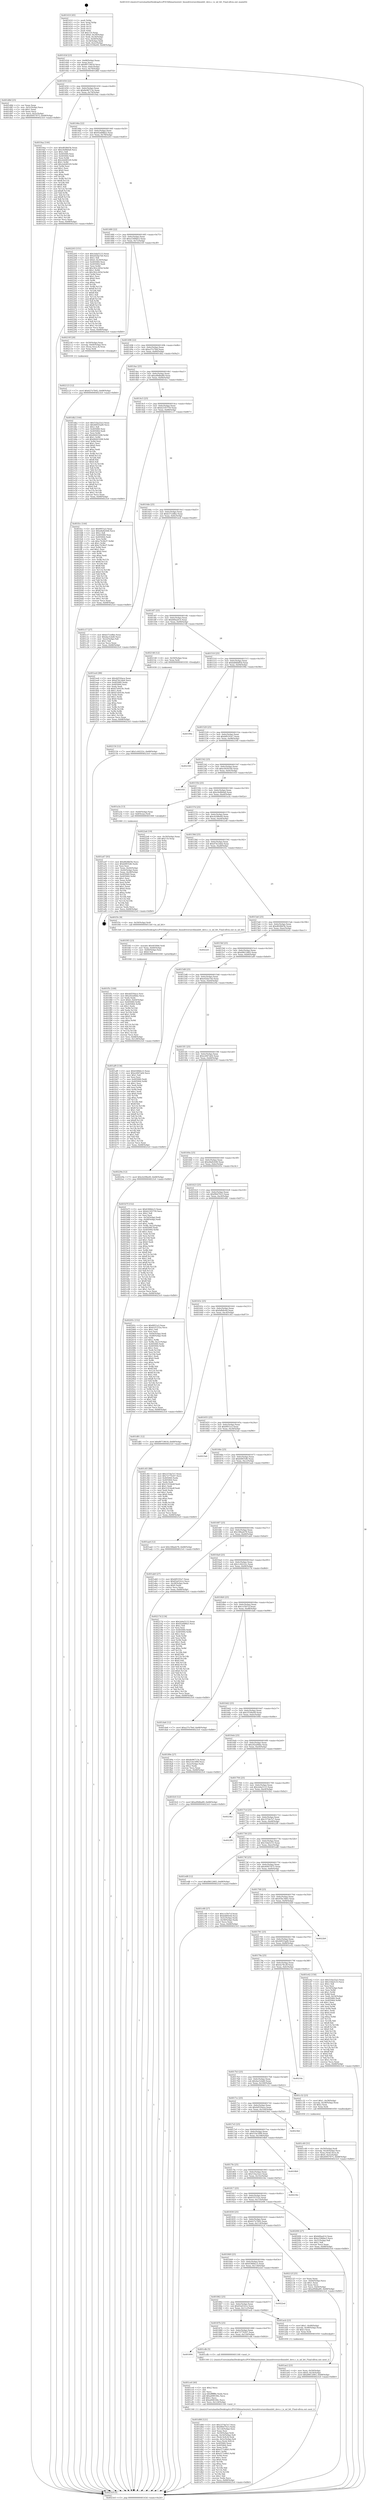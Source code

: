 digraph "0x401410" {
  label = "0x401410 (/mnt/c/Users/mathe/Desktop/tcc/POCII/binaries/extr_linuxdriversnvdimmbtt_devs.c_is_nd_btt_Final-ollvm.out::main(0))"
  labelloc = "t"
  node[shape=record]

  Entry [label="",width=0.3,height=0.3,shape=circle,fillcolor=black,style=filled]
  "0x40143d" [label="{
     0x40143d [23]\l
     | [instrs]\l
     &nbsp;&nbsp;0x40143d \<+3\>: mov -0x68(%rbp),%eax\l
     &nbsp;&nbsp;0x401440 \<+2\>: mov %eax,%ecx\l
     &nbsp;&nbsp;0x401442 \<+6\>: sub $0x89719618,%ecx\l
     &nbsp;&nbsp;0x401448 \<+3\>: mov %eax,-0x6c(%rbp)\l
     &nbsp;&nbsp;0x40144b \<+3\>: mov %ecx,-0x70(%rbp)\l
     &nbsp;&nbsp;0x40144e \<+6\>: je 0000000000401d8d \<main+0x97d\>\l
  }"]
  "0x401d8d" [label="{
     0x401d8d [25]\l
     | [instrs]\l
     &nbsp;&nbsp;0x401d8d \<+2\>: xor %eax,%eax\l
     &nbsp;&nbsp;0x401d8f \<+3\>: mov -0x5c(%rbp),%ecx\l
     &nbsp;&nbsp;0x401d92 \<+3\>: sub $0x1,%eax\l
     &nbsp;&nbsp;0x401d95 \<+2\>: sub %eax,%ecx\l
     &nbsp;&nbsp;0x401d97 \<+3\>: mov %ecx,-0x5c(%rbp)\l
     &nbsp;&nbsp;0x401d9a \<+7\>: movl $0x40957675,-0x68(%rbp)\l
     &nbsp;&nbsp;0x401da1 \<+5\>: jmp 00000000004023c0 \<main+0xfb0\>\l
  }"]
  "0x401454" [label="{
     0x401454 [22]\l
     | [instrs]\l
     &nbsp;&nbsp;0x401454 \<+5\>: jmp 0000000000401459 \<main+0x49\>\l
     &nbsp;&nbsp;0x401459 \<+3\>: mov -0x6c(%rbp),%eax\l
     &nbsp;&nbsp;0x40145c \<+5\>: sub $0x8e96713e,%eax\l
     &nbsp;&nbsp;0x401461 \<+3\>: mov %eax,-0x74(%rbp)\l
     &nbsp;&nbsp;0x401464 \<+6\>: je 00000000004019aa \<main+0x59a\>\l
  }"]
  Exit [label="",width=0.3,height=0.3,shape=circle,fillcolor=black,style=filled,peripheries=2]
  "0x4019aa" [label="{
     0x4019aa [144]\l
     | [instrs]\l
     &nbsp;&nbsp;0x4019aa \<+5\>: mov $0xd828bf3b,%eax\l
     &nbsp;&nbsp;0x4019af \<+5\>: mov $0xc0e8b0a8,%ecx\l
     &nbsp;&nbsp;0x4019b4 \<+2\>: mov $0x1,%dl\l
     &nbsp;&nbsp;0x4019b6 \<+7\>: mov 0x405060,%esi\l
     &nbsp;&nbsp;0x4019bd \<+7\>: mov 0x405064,%edi\l
     &nbsp;&nbsp;0x4019c4 \<+3\>: mov %esi,%r8d\l
     &nbsp;&nbsp;0x4019c7 \<+7\>: sub $0x2eb48329,%r8d\l
     &nbsp;&nbsp;0x4019ce \<+4\>: sub $0x1,%r8d\l
     &nbsp;&nbsp;0x4019d2 \<+7\>: add $0x2eb48329,%r8d\l
     &nbsp;&nbsp;0x4019d9 \<+4\>: imul %r8d,%esi\l
     &nbsp;&nbsp;0x4019dd \<+3\>: and $0x1,%esi\l
     &nbsp;&nbsp;0x4019e0 \<+3\>: cmp $0x0,%esi\l
     &nbsp;&nbsp;0x4019e3 \<+4\>: sete %r9b\l
     &nbsp;&nbsp;0x4019e7 \<+3\>: cmp $0xa,%edi\l
     &nbsp;&nbsp;0x4019ea \<+4\>: setl %r10b\l
     &nbsp;&nbsp;0x4019ee \<+3\>: mov %r9b,%r11b\l
     &nbsp;&nbsp;0x4019f1 \<+4\>: xor $0xff,%r11b\l
     &nbsp;&nbsp;0x4019f5 \<+3\>: mov %r10b,%bl\l
     &nbsp;&nbsp;0x4019f8 \<+3\>: xor $0xff,%bl\l
     &nbsp;&nbsp;0x4019fb \<+3\>: xor $0x1,%dl\l
     &nbsp;&nbsp;0x4019fe \<+3\>: mov %r11b,%r14b\l
     &nbsp;&nbsp;0x401a01 \<+4\>: and $0xff,%r14b\l
     &nbsp;&nbsp;0x401a05 \<+3\>: and %dl,%r9b\l
     &nbsp;&nbsp;0x401a08 \<+3\>: mov %bl,%r15b\l
     &nbsp;&nbsp;0x401a0b \<+4\>: and $0xff,%r15b\l
     &nbsp;&nbsp;0x401a0f \<+3\>: and %dl,%r10b\l
     &nbsp;&nbsp;0x401a12 \<+3\>: or %r9b,%r14b\l
     &nbsp;&nbsp;0x401a15 \<+3\>: or %r10b,%r15b\l
     &nbsp;&nbsp;0x401a18 \<+3\>: xor %r15b,%r14b\l
     &nbsp;&nbsp;0x401a1b \<+3\>: or %bl,%r11b\l
     &nbsp;&nbsp;0x401a1e \<+4\>: xor $0xff,%r11b\l
     &nbsp;&nbsp;0x401a22 \<+3\>: or $0x1,%dl\l
     &nbsp;&nbsp;0x401a25 \<+3\>: and %dl,%r11b\l
     &nbsp;&nbsp;0x401a28 \<+3\>: or %r11b,%r14b\l
     &nbsp;&nbsp;0x401a2b \<+4\>: test $0x1,%r14b\l
     &nbsp;&nbsp;0x401a2f \<+3\>: cmovne %ecx,%eax\l
     &nbsp;&nbsp;0x401a32 \<+3\>: mov %eax,-0x68(%rbp)\l
     &nbsp;&nbsp;0x401a35 \<+5\>: jmp 00000000004023c0 \<main+0xfb0\>\l
  }"]
  "0x40146a" [label="{
     0x40146a [22]\l
     | [instrs]\l
     &nbsp;&nbsp;0x40146a \<+5\>: jmp 000000000040146f \<main+0x5f\>\l
     &nbsp;&nbsp;0x40146f \<+3\>: mov -0x6c(%rbp),%eax\l
     &nbsp;&nbsp;0x401472 \<+5\>: sub $0x92a688a5,%eax\l
     &nbsp;&nbsp;0x401477 \<+3\>: mov %eax,-0x78(%rbp)\l
     &nbsp;&nbsp;0x40147a \<+6\>: je 0000000000402203 \<main+0xdf3\>\l
  }"]
  "0x402154" [label="{
     0x402154 [12]\l
     | [instrs]\l
     &nbsp;&nbsp;0x402154 \<+7\>: movl $0x1c44222c,-0x68(%rbp)\l
     &nbsp;&nbsp;0x40215b \<+5\>: jmp 00000000004023c0 \<main+0xfb0\>\l
  }"]
  "0x402203" [label="{
     0x402203 [151]\l
     | [instrs]\l
     &nbsp;&nbsp;0x402203 \<+5\>: mov $0x2eba5123,%eax\l
     &nbsp;&nbsp;0x402208 \<+5\>: mov $0xe02ba7e6,%ecx\l
     &nbsp;&nbsp;0x40220d \<+2\>: mov $0x1,%dl\l
     &nbsp;&nbsp;0x40220f \<+7\>: movl $0x0,-0x30(%rbp)\l
     &nbsp;&nbsp;0x402216 \<+7\>: mov 0x405060,%esi\l
     &nbsp;&nbsp;0x40221d \<+7\>: mov 0x405064,%edi\l
     &nbsp;&nbsp;0x402224 \<+3\>: mov %esi,%r8d\l
     &nbsp;&nbsp;0x402227 \<+7\>: add $0x362c265d,%r8d\l
     &nbsp;&nbsp;0x40222e \<+4\>: sub $0x1,%r8d\l
     &nbsp;&nbsp;0x402232 \<+7\>: sub $0x362c265d,%r8d\l
     &nbsp;&nbsp;0x402239 \<+4\>: imul %r8d,%esi\l
     &nbsp;&nbsp;0x40223d \<+3\>: and $0x1,%esi\l
     &nbsp;&nbsp;0x402240 \<+3\>: cmp $0x0,%esi\l
     &nbsp;&nbsp;0x402243 \<+4\>: sete %r9b\l
     &nbsp;&nbsp;0x402247 \<+3\>: cmp $0xa,%edi\l
     &nbsp;&nbsp;0x40224a \<+4\>: setl %r10b\l
     &nbsp;&nbsp;0x40224e \<+3\>: mov %r9b,%r11b\l
     &nbsp;&nbsp;0x402251 \<+4\>: xor $0xff,%r11b\l
     &nbsp;&nbsp;0x402255 \<+3\>: mov %r10b,%bl\l
     &nbsp;&nbsp;0x402258 \<+3\>: xor $0xff,%bl\l
     &nbsp;&nbsp;0x40225b \<+3\>: xor $0x1,%dl\l
     &nbsp;&nbsp;0x40225e \<+3\>: mov %r11b,%r14b\l
     &nbsp;&nbsp;0x402261 \<+4\>: and $0xff,%r14b\l
     &nbsp;&nbsp;0x402265 \<+3\>: and %dl,%r9b\l
     &nbsp;&nbsp;0x402268 \<+3\>: mov %bl,%r15b\l
     &nbsp;&nbsp;0x40226b \<+4\>: and $0xff,%r15b\l
     &nbsp;&nbsp;0x40226f \<+3\>: and %dl,%r10b\l
     &nbsp;&nbsp;0x402272 \<+3\>: or %r9b,%r14b\l
     &nbsp;&nbsp;0x402275 \<+3\>: or %r10b,%r15b\l
     &nbsp;&nbsp;0x402278 \<+3\>: xor %r15b,%r14b\l
     &nbsp;&nbsp;0x40227b \<+3\>: or %bl,%r11b\l
     &nbsp;&nbsp;0x40227e \<+4\>: xor $0xff,%r11b\l
     &nbsp;&nbsp;0x402282 \<+3\>: or $0x1,%dl\l
     &nbsp;&nbsp;0x402285 \<+3\>: and %dl,%r11b\l
     &nbsp;&nbsp;0x402288 \<+3\>: or %r11b,%r14b\l
     &nbsp;&nbsp;0x40228b \<+4\>: test $0x1,%r14b\l
     &nbsp;&nbsp;0x40228f \<+3\>: cmovne %ecx,%eax\l
     &nbsp;&nbsp;0x402292 \<+3\>: mov %eax,-0x68(%rbp)\l
     &nbsp;&nbsp;0x402295 \<+5\>: jmp 00000000004023c0 \<main+0xfb0\>\l
  }"]
  "0x401480" [label="{
     0x401480 [22]\l
     | [instrs]\l
     &nbsp;&nbsp;0x401480 \<+5\>: jmp 0000000000401485 \<main+0x75\>\l
     &nbsp;&nbsp;0x401485 \<+3\>: mov -0x6c(%rbp),%eax\l
     &nbsp;&nbsp;0x401488 \<+5\>: sub $0xa3366be3,%eax\l
     &nbsp;&nbsp;0x40148d \<+3\>: mov %eax,-0x7c(%rbp)\l
     &nbsp;&nbsp;0x401490 \<+6\>: je 000000000040210f \<main+0xcff\>\l
  }"]
  "0x402123" [label="{
     0x402123 [12]\l
     | [instrs]\l
     &nbsp;&nbsp;0x402123 \<+7\>: movl $0x627e7b92,-0x68(%rbp)\l
     &nbsp;&nbsp;0x40212a \<+5\>: jmp 00000000004023c0 \<main+0xfb0\>\l
  }"]
  "0x40210f" [label="{
     0x40210f [20]\l
     | [instrs]\l
     &nbsp;&nbsp;0x40210f \<+4\>: mov -0x50(%rbp),%rax\l
     &nbsp;&nbsp;0x402113 \<+4\>: movslq -0x64(%rbp),%rcx\l
     &nbsp;&nbsp;0x402117 \<+4\>: mov (%rax,%rcx,8),%rax\l
     &nbsp;&nbsp;0x40211b \<+3\>: mov %rax,%rdi\l
     &nbsp;&nbsp;0x40211e \<+5\>: call 0000000000401030 \<free@plt\>\l
     | [calls]\l
     &nbsp;&nbsp;0x401030 \{1\} (unknown)\l
  }"]
  "0x401496" [label="{
     0x401496 [22]\l
     | [instrs]\l
     &nbsp;&nbsp;0x401496 \<+5\>: jmp 000000000040149b \<main+0x8b\>\l
     &nbsp;&nbsp;0x40149b \<+3\>: mov -0x6c(%rbp),%eax\l
     &nbsp;&nbsp;0x40149e \<+5\>: sub $0xa37e79ef,%eax\l
     &nbsp;&nbsp;0x4014a3 \<+3\>: mov %eax,-0x80(%rbp)\l
     &nbsp;&nbsp;0x4014a6 \<+6\>: je 0000000000401db2 \<main+0x9a2\>\l
  }"]
  "0x401f5c" [label="{
     0x401f5c [100]\l
     | [instrs]\l
     &nbsp;&nbsp;0x401f5c \<+5\>: mov $0x4d550aca,%esi\l
     &nbsp;&nbsp;0x401f61 \<+5\>: mov $0x202a0bbe,%ecx\l
     &nbsp;&nbsp;0x401f66 \<+2\>: xor %edx,%edx\l
     &nbsp;&nbsp;0x401f68 \<+7\>: movl $0x0,-0x64(%rbp)\l
     &nbsp;&nbsp;0x401f6f \<+8\>: mov 0x405060,%r8d\l
     &nbsp;&nbsp;0x401f77 \<+8\>: mov 0x405064,%r9d\l
     &nbsp;&nbsp;0x401f7f \<+3\>: sub $0x1,%edx\l
     &nbsp;&nbsp;0x401f82 \<+3\>: mov %r8d,%r10d\l
     &nbsp;&nbsp;0x401f85 \<+3\>: add %edx,%r10d\l
     &nbsp;&nbsp;0x401f88 \<+4\>: imul %r10d,%r8d\l
     &nbsp;&nbsp;0x401f8c \<+4\>: and $0x1,%r8d\l
     &nbsp;&nbsp;0x401f90 \<+4\>: cmp $0x0,%r8d\l
     &nbsp;&nbsp;0x401f94 \<+4\>: sete %r11b\l
     &nbsp;&nbsp;0x401f98 \<+4\>: cmp $0xa,%r9d\l
     &nbsp;&nbsp;0x401f9c \<+3\>: setl %bl\l
     &nbsp;&nbsp;0x401f9f \<+3\>: mov %r11b,%r14b\l
     &nbsp;&nbsp;0x401fa2 \<+3\>: and %bl,%r14b\l
     &nbsp;&nbsp;0x401fa5 \<+3\>: xor %bl,%r11b\l
     &nbsp;&nbsp;0x401fa8 \<+3\>: or %r11b,%r14b\l
     &nbsp;&nbsp;0x401fab \<+4\>: test $0x1,%r14b\l
     &nbsp;&nbsp;0x401faf \<+3\>: cmovne %ecx,%esi\l
     &nbsp;&nbsp;0x401fb2 \<+3\>: mov %esi,-0x68(%rbp)\l
     &nbsp;&nbsp;0x401fb5 \<+6\>: mov %eax,-0x128(%rbp)\l
     &nbsp;&nbsp;0x401fbb \<+5\>: jmp 00000000004023c0 \<main+0xfb0\>\l
  }"]
  "0x401db2" [label="{
     0x401db2 [144]\l
     | [instrs]\l
     &nbsp;&nbsp;0x401db2 \<+5\>: mov $0x51ba32a3,%eax\l
     &nbsp;&nbsp;0x401db7 \<+5\>: mov $0x46935ad0,%ecx\l
     &nbsp;&nbsp;0x401dbc \<+2\>: mov $0x1,%dl\l
     &nbsp;&nbsp;0x401dbe \<+7\>: mov 0x405060,%esi\l
     &nbsp;&nbsp;0x401dc5 \<+7\>: mov 0x405064,%edi\l
     &nbsp;&nbsp;0x401dcc \<+3\>: mov %esi,%r8d\l
     &nbsp;&nbsp;0x401dcf \<+7\>: add $0x66443208,%r8d\l
     &nbsp;&nbsp;0x401dd6 \<+4\>: sub $0x1,%r8d\l
     &nbsp;&nbsp;0x401dda \<+7\>: sub $0x66443208,%r8d\l
     &nbsp;&nbsp;0x401de1 \<+4\>: imul %r8d,%esi\l
     &nbsp;&nbsp;0x401de5 \<+3\>: and $0x1,%esi\l
     &nbsp;&nbsp;0x401de8 \<+3\>: cmp $0x0,%esi\l
     &nbsp;&nbsp;0x401deb \<+4\>: sete %r9b\l
     &nbsp;&nbsp;0x401def \<+3\>: cmp $0xa,%edi\l
     &nbsp;&nbsp;0x401df2 \<+4\>: setl %r10b\l
     &nbsp;&nbsp;0x401df6 \<+3\>: mov %r9b,%r11b\l
     &nbsp;&nbsp;0x401df9 \<+4\>: xor $0xff,%r11b\l
     &nbsp;&nbsp;0x401dfd \<+3\>: mov %r10b,%bl\l
     &nbsp;&nbsp;0x401e00 \<+3\>: xor $0xff,%bl\l
     &nbsp;&nbsp;0x401e03 \<+3\>: xor $0x0,%dl\l
     &nbsp;&nbsp;0x401e06 \<+3\>: mov %r11b,%r14b\l
     &nbsp;&nbsp;0x401e09 \<+4\>: and $0x0,%r14b\l
     &nbsp;&nbsp;0x401e0d \<+3\>: and %dl,%r9b\l
     &nbsp;&nbsp;0x401e10 \<+3\>: mov %bl,%r15b\l
     &nbsp;&nbsp;0x401e13 \<+4\>: and $0x0,%r15b\l
     &nbsp;&nbsp;0x401e17 \<+3\>: and %dl,%r10b\l
     &nbsp;&nbsp;0x401e1a \<+3\>: or %r9b,%r14b\l
     &nbsp;&nbsp;0x401e1d \<+3\>: or %r10b,%r15b\l
     &nbsp;&nbsp;0x401e20 \<+3\>: xor %r15b,%r14b\l
     &nbsp;&nbsp;0x401e23 \<+3\>: or %bl,%r11b\l
     &nbsp;&nbsp;0x401e26 \<+4\>: xor $0xff,%r11b\l
     &nbsp;&nbsp;0x401e2a \<+3\>: or $0x0,%dl\l
     &nbsp;&nbsp;0x401e2d \<+3\>: and %dl,%r11b\l
     &nbsp;&nbsp;0x401e30 \<+3\>: or %r11b,%r14b\l
     &nbsp;&nbsp;0x401e33 \<+4\>: test $0x1,%r14b\l
     &nbsp;&nbsp;0x401e37 \<+3\>: cmovne %ecx,%eax\l
     &nbsp;&nbsp;0x401e3a \<+3\>: mov %eax,-0x68(%rbp)\l
     &nbsp;&nbsp;0x401e3d \<+5\>: jmp 00000000004023c0 \<main+0xfb0\>\l
  }"]
  "0x4014ac" [label="{
     0x4014ac [25]\l
     | [instrs]\l
     &nbsp;&nbsp;0x4014ac \<+5\>: jmp 00000000004014b1 \<main+0xa1\>\l
     &nbsp;&nbsp;0x4014b1 \<+3\>: mov -0x6c(%rbp),%eax\l
     &nbsp;&nbsp;0x4014b4 \<+5\>: sub $0xa99dba89,%eax\l
     &nbsp;&nbsp;0x4014b9 \<+6\>: mov %eax,-0x84(%rbp)\l
     &nbsp;&nbsp;0x4014bf \<+6\>: je 0000000000401fcc \<main+0xbbc\>\l
  }"]
  "0x401f45" [label="{
     0x401f45 [23]\l
     | [instrs]\l
     &nbsp;&nbsp;0x401f45 \<+10\>: movabs $0x4030b6,%rdi\l
     &nbsp;&nbsp;0x401f4f \<+3\>: mov %eax,-0x60(%rbp)\l
     &nbsp;&nbsp;0x401f52 \<+3\>: mov -0x60(%rbp),%esi\l
     &nbsp;&nbsp;0x401f55 \<+2\>: mov $0x0,%al\l
     &nbsp;&nbsp;0x401f57 \<+5\>: call 0000000000401040 \<printf@plt\>\l
     | [calls]\l
     &nbsp;&nbsp;0x401040 \{1\} (unknown)\l
  }"]
  "0x401fcc" [label="{
     0x401fcc [144]\l
     | [instrs]\l
     &nbsp;&nbsp;0x401fcc \<+5\>: mov $0x8951a3,%eax\l
     &nbsp;&nbsp;0x401fd1 \<+5\>: mov $0xe8a82448,%ecx\l
     &nbsp;&nbsp;0x401fd6 \<+2\>: mov $0x1,%dl\l
     &nbsp;&nbsp;0x401fd8 \<+7\>: mov 0x405060,%esi\l
     &nbsp;&nbsp;0x401fdf \<+7\>: mov 0x405064,%edi\l
     &nbsp;&nbsp;0x401fe6 \<+3\>: mov %esi,%r8d\l
     &nbsp;&nbsp;0x401fe9 \<+7\>: sub $0xc7b38cf7,%r8d\l
     &nbsp;&nbsp;0x401ff0 \<+4\>: sub $0x1,%r8d\l
     &nbsp;&nbsp;0x401ff4 \<+7\>: add $0xc7b38cf7,%r8d\l
     &nbsp;&nbsp;0x401ffb \<+4\>: imul %r8d,%esi\l
     &nbsp;&nbsp;0x401fff \<+3\>: and $0x1,%esi\l
     &nbsp;&nbsp;0x402002 \<+3\>: cmp $0x0,%esi\l
     &nbsp;&nbsp;0x402005 \<+4\>: sete %r9b\l
     &nbsp;&nbsp;0x402009 \<+3\>: cmp $0xa,%edi\l
     &nbsp;&nbsp;0x40200c \<+4\>: setl %r10b\l
     &nbsp;&nbsp;0x402010 \<+3\>: mov %r9b,%r11b\l
     &nbsp;&nbsp;0x402013 \<+4\>: xor $0xff,%r11b\l
     &nbsp;&nbsp;0x402017 \<+3\>: mov %r10b,%bl\l
     &nbsp;&nbsp;0x40201a \<+3\>: xor $0xff,%bl\l
     &nbsp;&nbsp;0x40201d \<+3\>: xor $0x0,%dl\l
     &nbsp;&nbsp;0x402020 \<+3\>: mov %r11b,%r14b\l
     &nbsp;&nbsp;0x402023 \<+4\>: and $0x0,%r14b\l
     &nbsp;&nbsp;0x402027 \<+3\>: and %dl,%r9b\l
     &nbsp;&nbsp;0x40202a \<+3\>: mov %bl,%r15b\l
     &nbsp;&nbsp;0x40202d \<+4\>: and $0x0,%r15b\l
     &nbsp;&nbsp;0x402031 \<+3\>: and %dl,%r10b\l
     &nbsp;&nbsp;0x402034 \<+3\>: or %r9b,%r14b\l
     &nbsp;&nbsp;0x402037 \<+3\>: or %r10b,%r15b\l
     &nbsp;&nbsp;0x40203a \<+3\>: xor %r15b,%r14b\l
     &nbsp;&nbsp;0x40203d \<+3\>: or %bl,%r11b\l
     &nbsp;&nbsp;0x402040 \<+4\>: xor $0xff,%r11b\l
     &nbsp;&nbsp;0x402044 \<+3\>: or $0x0,%dl\l
     &nbsp;&nbsp;0x402047 \<+3\>: and %dl,%r11b\l
     &nbsp;&nbsp;0x40204a \<+3\>: or %r11b,%r14b\l
     &nbsp;&nbsp;0x40204d \<+4\>: test $0x1,%r14b\l
     &nbsp;&nbsp;0x402051 \<+3\>: cmovne %ecx,%eax\l
     &nbsp;&nbsp;0x402054 \<+3\>: mov %eax,-0x68(%rbp)\l
     &nbsp;&nbsp;0x402057 \<+5\>: jmp 00000000004023c0 \<main+0xfb0\>\l
  }"]
  "0x4014c5" [label="{
     0x4014c5 [25]\l
     | [instrs]\l
     &nbsp;&nbsp;0x4014c5 \<+5\>: jmp 00000000004014ca \<main+0xba\>\l
     &nbsp;&nbsp;0x4014ca \<+3\>: mov -0x6c(%rbp),%eax\l
     &nbsp;&nbsp;0x4014cd \<+5\>: sub $0xb2183759,%eax\l
     &nbsp;&nbsp;0x4014d2 \<+6\>: mov %eax,-0x88(%rbp)\l
     &nbsp;&nbsp;0x4014d8 \<+6\>: je 0000000000401c17 \<main+0x807\>\l
  }"]
  "0x401d08" [label="{
     0x401d08 [121]\l
     | [instrs]\l
     &nbsp;&nbsp;0x401d08 \<+5\>: mov $0x337da7e7,%ecx\l
     &nbsp;&nbsp;0x401d0d \<+5\>: mov $0xf9b47623,%edx\l
     &nbsp;&nbsp;0x401d12 \<+6\>: mov -0x124(%rbp),%esi\l
     &nbsp;&nbsp;0x401d18 \<+3\>: imul %eax,%esi\l
     &nbsp;&nbsp;0x401d1b \<+4\>: mov -0x50(%rbp),%rdi\l
     &nbsp;&nbsp;0x401d1f \<+4\>: movslq -0x54(%rbp),%r8\l
     &nbsp;&nbsp;0x401d23 \<+4\>: mov (%rdi,%r8,8),%rdi\l
     &nbsp;&nbsp;0x401d27 \<+4\>: movslq -0x5c(%rbp),%r8\l
     &nbsp;&nbsp;0x401d2b \<+4\>: mov %esi,(%rdi,%r8,4)\l
     &nbsp;&nbsp;0x401d2f \<+7\>: mov 0x405060,%eax\l
     &nbsp;&nbsp;0x401d36 \<+7\>: mov 0x405064,%esi\l
     &nbsp;&nbsp;0x401d3d \<+3\>: mov %eax,%r9d\l
     &nbsp;&nbsp;0x401d40 \<+7\>: add $0xe571d0b3,%r9d\l
     &nbsp;&nbsp;0x401d47 \<+4\>: sub $0x1,%r9d\l
     &nbsp;&nbsp;0x401d4b \<+7\>: sub $0xe571d0b3,%r9d\l
     &nbsp;&nbsp;0x401d52 \<+4\>: imul %r9d,%eax\l
     &nbsp;&nbsp;0x401d56 \<+3\>: and $0x1,%eax\l
     &nbsp;&nbsp;0x401d59 \<+3\>: cmp $0x0,%eax\l
     &nbsp;&nbsp;0x401d5c \<+4\>: sete %r10b\l
     &nbsp;&nbsp;0x401d60 \<+3\>: cmp $0xa,%esi\l
     &nbsp;&nbsp;0x401d63 \<+4\>: setl %r11b\l
     &nbsp;&nbsp;0x401d67 \<+3\>: mov %r10b,%bl\l
     &nbsp;&nbsp;0x401d6a \<+3\>: and %r11b,%bl\l
     &nbsp;&nbsp;0x401d6d \<+3\>: xor %r11b,%r10b\l
     &nbsp;&nbsp;0x401d70 \<+3\>: or %r10b,%bl\l
     &nbsp;&nbsp;0x401d73 \<+3\>: test $0x1,%bl\l
     &nbsp;&nbsp;0x401d76 \<+3\>: cmovne %edx,%ecx\l
     &nbsp;&nbsp;0x401d79 \<+3\>: mov %ecx,-0x68(%rbp)\l
     &nbsp;&nbsp;0x401d7c \<+5\>: jmp 00000000004023c0 \<main+0xfb0\>\l
  }"]
  "0x401c17" [label="{
     0x401c17 [27]\l
     | [instrs]\l
     &nbsp;&nbsp;0x401c17 \<+5\>: mov $0xb37ce8be,%eax\l
     &nbsp;&nbsp;0x401c1c \<+5\>: mov $0x4ac5cbd0,%ecx\l
     &nbsp;&nbsp;0x401c21 \<+3\>: mov -0x22(%rbp),%dl\l
     &nbsp;&nbsp;0x401c24 \<+3\>: test $0x1,%dl\l
     &nbsp;&nbsp;0x401c27 \<+3\>: cmovne %ecx,%eax\l
     &nbsp;&nbsp;0x401c2a \<+3\>: mov %eax,-0x68(%rbp)\l
     &nbsp;&nbsp;0x401c2d \<+5\>: jmp 00000000004023c0 \<main+0xfb0\>\l
  }"]
  "0x4014de" [label="{
     0x4014de [25]\l
     | [instrs]\l
     &nbsp;&nbsp;0x4014de \<+5\>: jmp 00000000004014e3 \<main+0xd3\>\l
     &nbsp;&nbsp;0x4014e3 \<+3\>: mov -0x6c(%rbp),%eax\l
     &nbsp;&nbsp;0x4014e6 \<+5\>: sub $0xb37ce8be,%eax\l
     &nbsp;&nbsp;0x4014eb \<+6\>: mov %eax,-0x8c(%rbp)\l
     &nbsp;&nbsp;0x4014f1 \<+6\>: je 0000000000401ee4 \<main+0xad4\>\l
  }"]
  "0x401ce0" [label="{
     0x401ce0 [40]\l
     | [instrs]\l
     &nbsp;&nbsp;0x401ce0 \<+5\>: mov $0x2,%ecx\l
     &nbsp;&nbsp;0x401ce5 \<+1\>: cltd\l
     &nbsp;&nbsp;0x401ce6 \<+2\>: idiv %ecx\l
     &nbsp;&nbsp;0x401ce8 \<+6\>: imul $0xfffffffe,%edx,%ecx\l
     &nbsp;&nbsp;0x401cee \<+6\>: add $0xa008184c,%ecx\l
     &nbsp;&nbsp;0x401cf4 \<+3\>: add $0x1,%ecx\l
     &nbsp;&nbsp;0x401cf7 \<+6\>: sub $0xa008184c,%ecx\l
     &nbsp;&nbsp;0x401cfd \<+6\>: mov %ecx,-0x124(%rbp)\l
     &nbsp;&nbsp;0x401d03 \<+5\>: call 0000000000401160 \<next_i\>\l
     | [calls]\l
     &nbsp;&nbsp;0x401160 \{1\} (/mnt/c/Users/mathe/Desktop/tcc/POCII/binaries/extr_linuxdriversnvdimmbtt_devs.c_is_nd_btt_Final-ollvm.out::next_i)\l
  }"]
  "0x401ee4" [label="{
     0x401ee4 [88]\l
     | [instrs]\l
     &nbsp;&nbsp;0x401ee4 \<+5\>: mov $0x4d550aca,%eax\l
     &nbsp;&nbsp;0x401ee9 \<+5\>: mov $0xd7dc2deb,%ecx\l
     &nbsp;&nbsp;0x401eee \<+7\>: mov 0x405060,%edx\l
     &nbsp;&nbsp;0x401ef5 \<+7\>: mov 0x405064,%esi\l
     &nbsp;&nbsp;0x401efc \<+2\>: mov %edx,%edi\l
     &nbsp;&nbsp;0x401efe \<+6\>: sub $0xb7eb418c,%edi\l
     &nbsp;&nbsp;0x401f04 \<+3\>: sub $0x1,%edi\l
     &nbsp;&nbsp;0x401f07 \<+6\>: add $0xb7eb418c,%edi\l
     &nbsp;&nbsp;0x401f0d \<+3\>: imul %edi,%edx\l
     &nbsp;&nbsp;0x401f10 \<+3\>: and $0x1,%edx\l
     &nbsp;&nbsp;0x401f13 \<+3\>: cmp $0x0,%edx\l
     &nbsp;&nbsp;0x401f16 \<+4\>: sete %r8b\l
     &nbsp;&nbsp;0x401f1a \<+3\>: cmp $0xa,%esi\l
     &nbsp;&nbsp;0x401f1d \<+4\>: setl %r9b\l
     &nbsp;&nbsp;0x401f21 \<+3\>: mov %r8b,%r10b\l
     &nbsp;&nbsp;0x401f24 \<+3\>: and %r9b,%r10b\l
     &nbsp;&nbsp;0x401f27 \<+3\>: xor %r9b,%r8b\l
     &nbsp;&nbsp;0x401f2a \<+3\>: or %r8b,%r10b\l
     &nbsp;&nbsp;0x401f2d \<+4\>: test $0x1,%r10b\l
     &nbsp;&nbsp;0x401f31 \<+3\>: cmovne %ecx,%eax\l
     &nbsp;&nbsp;0x401f34 \<+3\>: mov %eax,-0x68(%rbp)\l
     &nbsp;&nbsp;0x401f37 \<+5\>: jmp 00000000004023c0 \<main+0xfb0\>\l
  }"]
  "0x4014f7" [label="{
     0x4014f7 [25]\l
     | [instrs]\l
     &nbsp;&nbsp;0x4014f7 \<+5\>: jmp 00000000004014fc \<main+0xec\>\l
     &nbsp;&nbsp;0x4014fc \<+3\>: mov -0x6c(%rbp),%eax\l
     &nbsp;&nbsp;0x4014ff \<+5\>: sub $0xb6faa414,%eax\l
     &nbsp;&nbsp;0x401504 \<+6\>: mov %eax,-0x90(%rbp)\l
     &nbsp;&nbsp;0x40150a \<+6\>: je 0000000000402148 \<main+0xd38\>\l
  }"]
  "0x401894" [label="{
     0x401894\l
  }", style=dashed]
  "0x402148" [label="{
     0x402148 [12]\l
     | [instrs]\l
     &nbsp;&nbsp;0x402148 \<+4\>: mov -0x50(%rbp),%rax\l
     &nbsp;&nbsp;0x40214c \<+3\>: mov %rax,%rdi\l
     &nbsp;&nbsp;0x40214f \<+5\>: call 0000000000401030 \<free@plt\>\l
     | [calls]\l
     &nbsp;&nbsp;0x401030 \{1\} (unknown)\l
  }"]
  "0x401510" [label="{
     0x401510 [25]\l
     | [instrs]\l
     &nbsp;&nbsp;0x401510 \<+5\>: jmp 0000000000401515 \<main+0x105\>\l
     &nbsp;&nbsp;0x401515 \<+3\>: mov -0x6c(%rbp),%eax\l
     &nbsp;&nbsp;0x401518 \<+5\>: sub $0xbd0bb85d,%eax\l
     &nbsp;&nbsp;0x40151d \<+6\>: mov %eax,-0x94(%rbp)\l
     &nbsp;&nbsp;0x401523 \<+6\>: je 000000000040199e \<main+0x58e\>\l
  }"]
  "0x401cdb" [label="{
     0x401cdb [5]\l
     | [instrs]\l
     &nbsp;&nbsp;0x401cdb \<+5\>: call 0000000000401160 \<next_i\>\l
     | [calls]\l
     &nbsp;&nbsp;0x401160 \{1\} (/mnt/c/Users/mathe/Desktop/tcc/POCII/binaries/extr_linuxdriversnvdimmbtt_devs.c_is_nd_btt_Final-ollvm.out::next_i)\l
  }"]
  "0x40199e" [label="{
     0x40199e\l
  }", style=dashed]
  "0x401529" [label="{
     0x401529 [25]\l
     | [instrs]\l
     &nbsp;&nbsp;0x401529 \<+5\>: jmp 000000000040152e \<main+0x11e\>\l
     &nbsp;&nbsp;0x40152e \<+3\>: mov -0x6c(%rbp),%eax\l
     &nbsp;&nbsp;0x401531 \<+5\>: sub $0xbf0193e7,%eax\l
     &nbsp;&nbsp;0x401536 \<+6\>: mov %eax,-0x98(%rbp)\l
     &nbsp;&nbsp;0x40153c \<+6\>: je 0000000000402160 \<main+0xd50\>\l
  }"]
  "0x401c49" [label="{
     0x401c49 [31]\l
     | [instrs]\l
     &nbsp;&nbsp;0x401c49 \<+4\>: mov -0x50(%rbp),%rdi\l
     &nbsp;&nbsp;0x401c4d \<+4\>: movslq -0x54(%rbp),%rcx\l
     &nbsp;&nbsp;0x401c51 \<+4\>: mov %rax,(%rdi,%rcx,8)\l
     &nbsp;&nbsp;0x401c55 \<+7\>: movl $0x0,-0x5c(%rbp)\l
     &nbsp;&nbsp;0x401c5c \<+7\>: movl $0x40957675,-0x68(%rbp)\l
     &nbsp;&nbsp;0x401c63 \<+5\>: jmp 00000000004023c0 \<main+0xfb0\>\l
  }"]
  "0x402160" [label="{
     0x402160\l
  }", style=dashed]
  "0x401542" [label="{
     0x401542 [25]\l
     | [instrs]\l
     &nbsp;&nbsp;0x401542 \<+5\>: jmp 0000000000401547 \<main+0x137\>\l
     &nbsp;&nbsp;0x401547 \<+3\>: mov -0x6c(%rbp),%eax\l
     &nbsp;&nbsp;0x40154a \<+5\>: sub $0xc04561b0,%eax\l
     &nbsp;&nbsp;0x40154f \<+6\>: mov %eax,-0x9c(%rbp)\l
     &nbsp;&nbsp;0x401555 \<+6\>: je 000000000040193f \<main+0x52f\>\l
  }"]
  "0x401ae2" [label="{
     0x401ae2 [23]\l
     | [instrs]\l
     &nbsp;&nbsp;0x401ae2 \<+4\>: mov %rax,-0x50(%rbp)\l
     &nbsp;&nbsp;0x401ae6 \<+7\>: movl $0x0,-0x54(%rbp)\l
     &nbsp;&nbsp;0x401aed \<+7\>: movl $0xd9612683,-0x68(%rbp)\l
     &nbsp;&nbsp;0x401af4 \<+5\>: jmp 00000000004023c0 \<main+0xfb0\>\l
  }"]
  "0x40193f" [label="{
     0x40193f\l
  }", style=dashed]
  "0x40155b" [label="{
     0x40155b [25]\l
     | [instrs]\l
     &nbsp;&nbsp;0x40155b \<+5\>: jmp 0000000000401560 \<main+0x150\>\l
     &nbsp;&nbsp;0x401560 \<+3\>: mov -0x6c(%rbp),%eax\l
     &nbsp;&nbsp;0x401563 \<+5\>: sub $0xc0e8b0a8,%eax\l
     &nbsp;&nbsp;0x401568 \<+6\>: mov %eax,-0xa0(%rbp)\l
     &nbsp;&nbsp;0x40156e \<+6\>: je 0000000000401a3a \<main+0x62a\>\l
  }"]
  "0x40187b" [label="{
     0x40187b [25]\l
     | [instrs]\l
     &nbsp;&nbsp;0x40187b \<+5\>: jmp 0000000000401880 \<main+0x470\>\l
     &nbsp;&nbsp;0x401880 \<+3\>: mov -0x6c(%rbp),%eax\l
     &nbsp;&nbsp;0x401883 \<+5\>: sub $0x72770207,%eax\l
     &nbsp;&nbsp;0x401888 \<+6\>: mov %eax,-0x120(%rbp)\l
     &nbsp;&nbsp;0x40188e \<+6\>: je 0000000000401cdb \<main+0x8cb\>\l
  }"]
  "0x401a3a" [label="{
     0x401a3a [13]\l
     | [instrs]\l
     &nbsp;&nbsp;0x401a3a \<+4\>: mov -0x40(%rbp),%rax\l
     &nbsp;&nbsp;0x401a3e \<+4\>: mov 0x8(%rax),%rdi\l
     &nbsp;&nbsp;0x401a42 \<+5\>: call 0000000000401060 \<atoi@plt\>\l
     | [calls]\l
     &nbsp;&nbsp;0x401060 \{1\} (unknown)\l
  }"]
  "0x401574" [label="{
     0x401574 [25]\l
     | [instrs]\l
     &nbsp;&nbsp;0x401574 \<+5\>: jmp 0000000000401579 \<main+0x169\>\l
     &nbsp;&nbsp;0x401579 \<+3\>: mov -0x6c(%rbp),%eax\l
     &nbsp;&nbsp;0x40157c \<+5\>: sub $0xcb298a49,%eax\l
     &nbsp;&nbsp;0x401581 \<+6\>: mov %eax,-0xa4(%rbp)\l
     &nbsp;&nbsp;0x401587 \<+6\>: je 00000000004022a6 \<main+0xe96\>\l
  }"]
  "0x401acb" [label="{
     0x401acb [23]\l
     | [instrs]\l
     &nbsp;&nbsp;0x401acb \<+7\>: movl $0x1,-0x48(%rbp)\l
     &nbsp;&nbsp;0x401ad2 \<+4\>: movslq -0x48(%rbp),%rax\l
     &nbsp;&nbsp;0x401ad6 \<+4\>: shl $0x3,%rax\l
     &nbsp;&nbsp;0x401ada \<+3\>: mov %rax,%rdi\l
     &nbsp;&nbsp;0x401add \<+5\>: call 0000000000401050 \<malloc@plt\>\l
     | [calls]\l
     &nbsp;&nbsp;0x401050 \{1\} (unknown)\l
  }"]
  "0x4022a6" [label="{
     0x4022a6 [19]\l
     | [instrs]\l
     &nbsp;&nbsp;0x4022a6 \<+3\>: mov -0x30(%rbp),%eax\l
     &nbsp;&nbsp;0x4022a9 \<+7\>: add $0x110,%rsp\l
     &nbsp;&nbsp;0x4022b0 \<+1\>: pop %rbx\l
     &nbsp;&nbsp;0x4022b1 \<+2\>: pop %r12\l
     &nbsp;&nbsp;0x4022b3 \<+2\>: pop %r14\l
     &nbsp;&nbsp;0x4022b5 \<+2\>: pop %r15\l
     &nbsp;&nbsp;0x4022b7 \<+1\>: pop %rbp\l
     &nbsp;&nbsp;0x4022b8 \<+1\>: ret\l
  }"]
  "0x40158d" [label="{
     0x40158d [25]\l
     | [instrs]\l
     &nbsp;&nbsp;0x40158d \<+5\>: jmp 0000000000401592 \<main+0x182\>\l
     &nbsp;&nbsp;0x401592 \<+3\>: mov -0x6c(%rbp),%eax\l
     &nbsp;&nbsp;0x401595 \<+5\>: sub $0xd7dc2deb,%eax\l
     &nbsp;&nbsp;0x40159a \<+6\>: mov %eax,-0xa8(%rbp)\l
     &nbsp;&nbsp;0x4015a0 \<+6\>: je 0000000000401f3c \<main+0xb2c\>\l
  }"]
  "0x401862" [label="{
     0x401862 [25]\l
     | [instrs]\l
     &nbsp;&nbsp;0x401862 \<+5\>: jmp 0000000000401867 \<main+0x457\>\l
     &nbsp;&nbsp;0x401867 \<+3\>: mov -0x6c(%rbp),%eax\l
     &nbsp;&nbsp;0x40186a \<+5\>: sub $0x65a01b1e,%eax\l
     &nbsp;&nbsp;0x40186f \<+6\>: mov %eax,-0x11c(%rbp)\l
     &nbsp;&nbsp;0x401875 \<+6\>: je 0000000000401acb \<main+0x6bb\>\l
  }"]
  "0x401f3c" [label="{
     0x401f3c [9]\l
     | [instrs]\l
     &nbsp;&nbsp;0x401f3c \<+4\>: mov -0x50(%rbp),%rdi\l
     &nbsp;&nbsp;0x401f40 \<+5\>: call 00000000004013e0 \<is_nd_btt\>\l
     | [calls]\l
     &nbsp;&nbsp;0x4013e0 \{1\} (/mnt/c/Users/mathe/Desktop/tcc/POCII/binaries/extr_linuxdriversnvdimmbtt_devs.c_is_nd_btt_Final-ollvm.out::is_nd_btt)\l
  }"]
  "0x4015a6" [label="{
     0x4015a6 [25]\l
     | [instrs]\l
     &nbsp;&nbsp;0x4015a6 \<+5\>: jmp 00000000004015ab \<main+0x19b\>\l
     &nbsp;&nbsp;0x4015ab \<+3\>: mov -0x6c(%rbp),%eax\l
     &nbsp;&nbsp;0x4015ae \<+5\>: sub $0xd828bf3b,%eax\l
     &nbsp;&nbsp;0x4015b3 \<+6\>: mov %eax,-0xac(%rbp)\l
     &nbsp;&nbsp;0x4015b9 \<+6\>: je 00000000004022d1 \<main+0xec1\>\l
  }"]
  "0x4022ed" [label="{
     0x4022ed\l
  }", style=dashed]
  "0x4022d1" [label="{
     0x4022d1\l
  }", style=dashed]
  "0x4015bf" [label="{
     0x4015bf [25]\l
     | [instrs]\l
     &nbsp;&nbsp;0x4015bf \<+5\>: jmp 00000000004015c4 \<main+0x1b4\>\l
     &nbsp;&nbsp;0x4015c4 \<+3\>: mov -0x6c(%rbp),%eax\l
     &nbsp;&nbsp;0x4015c7 \<+5\>: sub $0xd9612683,%eax\l
     &nbsp;&nbsp;0x4015cc \<+6\>: mov %eax,-0xb0(%rbp)\l
     &nbsp;&nbsp;0x4015d2 \<+6\>: je 0000000000401af9 \<main+0x6e9\>\l
  }"]
  "0x401849" [label="{
     0x401849 [25]\l
     | [instrs]\l
     &nbsp;&nbsp;0x401849 \<+5\>: jmp 000000000040184e \<main+0x43e\>\l
     &nbsp;&nbsp;0x40184e \<+3\>: mov -0x6c(%rbp),%eax\l
     &nbsp;&nbsp;0x401851 \<+5\>: sub $0x6368dcc5,%eax\l
     &nbsp;&nbsp;0x401856 \<+6\>: mov %eax,-0x118(%rbp)\l
     &nbsp;&nbsp;0x40185c \<+6\>: je 00000000004022ed \<main+0xedd\>\l
  }"]
  "0x401af9" [label="{
     0x401af9 [134]\l
     | [instrs]\l
     &nbsp;&nbsp;0x401af9 \<+5\>: mov $0x6368dcc5,%eax\l
     &nbsp;&nbsp;0x401afe \<+5\>: mov $0xe2847a64,%ecx\l
     &nbsp;&nbsp;0x401b03 \<+2\>: mov $0x1,%dl\l
     &nbsp;&nbsp;0x401b05 \<+2\>: xor %esi,%esi\l
     &nbsp;&nbsp;0x401b07 \<+7\>: mov 0x405060,%edi\l
     &nbsp;&nbsp;0x401b0e \<+8\>: mov 0x405064,%r8d\l
     &nbsp;&nbsp;0x401b16 \<+3\>: sub $0x1,%esi\l
     &nbsp;&nbsp;0x401b19 \<+3\>: mov %edi,%r9d\l
     &nbsp;&nbsp;0x401b1c \<+3\>: add %esi,%r9d\l
     &nbsp;&nbsp;0x401b1f \<+4\>: imul %r9d,%edi\l
     &nbsp;&nbsp;0x401b23 \<+3\>: and $0x1,%edi\l
     &nbsp;&nbsp;0x401b26 \<+3\>: cmp $0x0,%edi\l
     &nbsp;&nbsp;0x401b29 \<+4\>: sete %r10b\l
     &nbsp;&nbsp;0x401b2d \<+4\>: cmp $0xa,%r8d\l
     &nbsp;&nbsp;0x401b31 \<+4\>: setl %r11b\l
     &nbsp;&nbsp;0x401b35 \<+3\>: mov %r10b,%bl\l
     &nbsp;&nbsp;0x401b38 \<+3\>: xor $0xff,%bl\l
     &nbsp;&nbsp;0x401b3b \<+3\>: mov %r11b,%r14b\l
     &nbsp;&nbsp;0x401b3e \<+4\>: xor $0xff,%r14b\l
     &nbsp;&nbsp;0x401b42 \<+3\>: xor $0x1,%dl\l
     &nbsp;&nbsp;0x401b45 \<+3\>: mov %bl,%r15b\l
     &nbsp;&nbsp;0x401b48 \<+4\>: and $0xff,%r15b\l
     &nbsp;&nbsp;0x401b4c \<+3\>: and %dl,%r10b\l
     &nbsp;&nbsp;0x401b4f \<+3\>: mov %r14b,%r12b\l
     &nbsp;&nbsp;0x401b52 \<+4\>: and $0xff,%r12b\l
     &nbsp;&nbsp;0x401b56 \<+3\>: and %dl,%r11b\l
     &nbsp;&nbsp;0x401b59 \<+3\>: or %r10b,%r15b\l
     &nbsp;&nbsp;0x401b5c \<+3\>: or %r11b,%r12b\l
     &nbsp;&nbsp;0x401b5f \<+3\>: xor %r12b,%r15b\l
     &nbsp;&nbsp;0x401b62 \<+3\>: or %r14b,%bl\l
     &nbsp;&nbsp;0x401b65 \<+3\>: xor $0xff,%bl\l
     &nbsp;&nbsp;0x401b68 \<+3\>: or $0x1,%dl\l
     &nbsp;&nbsp;0x401b6b \<+2\>: and %dl,%bl\l
     &nbsp;&nbsp;0x401b6d \<+3\>: or %bl,%r15b\l
     &nbsp;&nbsp;0x401b70 \<+4\>: test $0x1,%r15b\l
     &nbsp;&nbsp;0x401b74 \<+3\>: cmovne %ecx,%eax\l
     &nbsp;&nbsp;0x401b77 \<+3\>: mov %eax,-0x68(%rbp)\l
     &nbsp;&nbsp;0x401b7a \<+5\>: jmp 00000000004023c0 \<main+0xfb0\>\l
  }"]
  "0x4015d8" [label="{
     0x4015d8 [25]\l
     | [instrs]\l
     &nbsp;&nbsp;0x4015d8 \<+5\>: jmp 00000000004015dd \<main+0x1cd\>\l
     &nbsp;&nbsp;0x4015dd \<+3\>: mov -0x6c(%rbp),%eax\l
     &nbsp;&nbsp;0x4015e0 \<+5\>: sub $0xe02ba7e6,%eax\l
     &nbsp;&nbsp;0x4015e5 \<+6\>: mov %eax,-0xb4(%rbp)\l
     &nbsp;&nbsp;0x4015eb \<+6\>: je 000000000040229a \<main+0xe8a\>\l
  }"]
  "0x40212f" [label="{
     0x40212f [25]\l
     | [instrs]\l
     &nbsp;&nbsp;0x40212f \<+2\>: xor %eax,%eax\l
     &nbsp;&nbsp;0x402131 \<+3\>: mov -0x64(%rbp),%ecx\l
     &nbsp;&nbsp;0x402134 \<+3\>: sub $0x1,%eax\l
     &nbsp;&nbsp;0x402137 \<+2\>: sub %eax,%ecx\l
     &nbsp;&nbsp;0x402139 \<+3\>: mov %ecx,-0x64(%rbp)\l
     &nbsp;&nbsp;0x40213c \<+7\>: movl $0xa99dba89,-0x68(%rbp)\l
     &nbsp;&nbsp;0x402143 \<+5\>: jmp 00000000004023c0 \<main+0xfb0\>\l
  }"]
  "0x40229a" [label="{
     0x40229a [12]\l
     | [instrs]\l
     &nbsp;&nbsp;0x40229a \<+7\>: movl $0xcb298a49,-0x68(%rbp)\l
     &nbsp;&nbsp;0x4022a1 \<+5\>: jmp 00000000004023c0 \<main+0xfb0\>\l
  }"]
  "0x4015f1" [label="{
     0x4015f1 [25]\l
     | [instrs]\l
     &nbsp;&nbsp;0x4015f1 \<+5\>: jmp 00000000004015f6 \<main+0x1e6\>\l
     &nbsp;&nbsp;0x4015f6 \<+3\>: mov -0x6c(%rbp),%eax\l
     &nbsp;&nbsp;0x4015f9 \<+5\>: sub $0xe2847a64,%eax\l
     &nbsp;&nbsp;0x4015fe \<+6\>: mov %eax,-0xb8(%rbp)\l
     &nbsp;&nbsp;0x401604 \<+6\>: je 0000000000401b7f \<main+0x76f\>\l
  }"]
  "0x401830" [label="{
     0x401830 [25]\l
     | [instrs]\l
     &nbsp;&nbsp;0x401830 \<+5\>: jmp 0000000000401835 \<main+0x425\>\l
     &nbsp;&nbsp;0x401835 \<+3\>: mov -0x6c(%rbp),%eax\l
     &nbsp;&nbsp;0x401838 \<+5\>: sub $0x627e7b92,%eax\l
     &nbsp;&nbsp;0x40183d \<+6\>: mov %eax,-0x114(%rbp)\l
     &nbsp;&nbsp;0x401843 \<+6\>: je 000000000040212f \<main+0xd1f\>\l
  }"]
  "0x401b7f" [label="{
     0x401b7f [152]\l
     | [instrs]\l
     &nbsp;&nbsp;0x401b7f \<+5\>: mov $0x6368dcc5,%eax\l
     &nbsp;&nbsp;0x401b84 \<+5\>: mov $0xb2183759,%ecx\l
     &nbsp;&nbsp;0x401b89 \<+2\>: mov $0x1,%dl\l
     &nbsp;&nbsp;0x401b8b \<+2\>: xor %esi,%esi\l
     &nbsp;&nbsp;0x401b8d \<+3\>: mov -0x54(%rbp),%edi\l
     &nbsp;&nbsp;0x401b90 \<+3\>: cmp -0x48(%rbp),%edi\l
     &nbsp;&nbsp;0x401b93 \<+4\>: setl %r8b\l
     &nbsp;&nbsp;0x401b97 \<+4\>: and $0x1,%r8b\l
     &nbsp;&nbsp;0x401b9b \<+4\>: mov %r8b,-0x22(%rbp)\l
     &nbsp;&nbsp;0x401b9f \<+7\>: mov 0x405060,%edi\l
     &nbsp;&nbsp;0x401ba6 \<+8\>: mov 0x405064,%r9d\l
     &nbsp;&nbsp;0x401bae \<+3\>: sub $0x1,%esi\l
     &nbsp;&nbsp;0x401bb1 \<+3\>: mov %edi,%r10d\l
     &nbsp;&nbsp;0x401bb4 \<+3\>: add %esi,%r10d\l
     &nbsp;&nbsp;0x401bb7 \<+4\>: imul %r10d,%edi\l
     &nbsp;&nbsp;0x401bbb \<+3\>: and $0x1,%edi\l
     &nbsp;&nbsp;0x401bbe \<+3\>: cmp $0x0,%edi\l
     &nbsp;&nbsp;0x401bc1 \<+4\>: sete %r8b\l
     &nbsp;&nbsp;0x401bc5 \<+4\>: cmp $0xa,%r9d\l
     &nbsp;&nbsp;0x401bc9 \<+4\>: setl %r11b\l
     &nbsp;&nbsp;0x401bcd \<+3\>: mov %r8b,%bl\l
     &nbsp;&nbsp;0x401bd0 \<+3\>: xor $0xff,%bl\l
     &nbsp;&nbsp;0x401bd3 \<+3\>: mov %r11b,%r14b\l
     &nbsp;&nbsp;0x401bd6 \<+4\>: xor $0xff,%r14b\l
     &nbsp;&nbsp;0x401bda \<+3\>: xor $0x1,%dl\l
     &nbsp;&nbsp;0x401bdd \<+3\>: mov %bl,%r15b\l
     &nbsp;&nbsp;0x401be0 \<+4\>: and $0xff,%r15b\l
     &nbsp;&nbsp;0x401be4 \<+3\>: and %dl,%r8b\l
     &nbsp;&nbsp;0x401be7 \<+3\>: mov %r14b,%r12b\l
     &nbsp;&nbsp;0x401bea \<+4\>: and $0xff,%r12b\l
     &nbsp;&nbsp;0x401bee \<+3\>: and %dl,%r11b\l
     &nbsp;&nbsp;0x401bf1 \<+3\>: or %r8b,%r15b\l
     &nbsp;&nbsp;0x401bf4 \<+3\>: or %r11b,%r12b\l
     &nbsp;&nbsp;0x401bf7 \<+3\>: xor %r12b,%r15b\l
     &nbsp;&nbsp;0x401bfa \<+3\>: or %r14b,%bl\l
     &nbsp;&nbsp;0x401bfd \<+3\>: xor $0xff,%bl\l
     &nbsp;&nbsp;0x401c00 \<+3\>: or $0x1,%dl\l
     &nbsp;&nbsp;0x401c03 \<+2\>: and %dl,%bl\l
     &nbsp;&nbsp;0x401c05 \<+3\>: or %bl,%r15b\l
     &nbsp;&nbsp;0x401c08 \<+4\>: test $0x1,%r15b\l
     &nbsp;&nbsp;0x401c0c \<+3\>: cmovne %ecx,%eax\l
     &nbsp;&nbsp;0x401c0f \<+3\>: mov %eax,-0x68(%rbp)\l
     &nbsp;&nbsp;0x401c12 \<+5\>: jmp 00000000004023c0 \<main+0xfb0\>\l
  }"]
  "0x40160a" [label="{
     0x40160a [25]\l
     | [instrs]\l
     &nbsp;&nbsp;0x40160a \<+5\>: jmp 000000000040160f \<main+0x1ff\>\l
     &nbsp;&nbsp;0x40160f \<+3\>: mov -0x6c(%rbp),%eax\l
     &nbsp;&nbsp;0x401612 \<+5\>: sub $0xe8a82448,%eax\l
     &nbsp;&nbsp;0x401617 \<+6\>: mov %eax,-0xbc(%rbp)\l
     &nbsp;&nbsp;0x40161d \<+6\>: je 000000000040205c \<main+0xc4c\>\l
  }"]
  "0x4020f4" [label="{
     0x4020f4 [27]\l
     | [instrs]\l
     &nbsp;&nbsp;0x4020f4 \<+5\>: mov $0xb6faa414,%eax\l
     &nbsp;&nbsp;0x4020f9 \<+5\>: mov $0xa3366be3,%ecx\l
     &nbsp;&nbsp;0x4020fe \<+3\>: mov -0x21(%rbp),%dl\l
     &nbsp;&nbsp;0x402101 \<+3\>: test $0x1,%dl\l
     &nbsp;&nbsp;0x402104 \<+3\>: cmovne %ecx,%eax\l
     &nbsp;&nbsp;0x402107 \<+3\>: mov %eax,-0x68(%rbp)\l
     &nbsp;&nbsp;0x40210a \<+5\>: jmp 00000000004023c0 \<main+0xfb0\>\l
  }"]
  "0x40205c" [label="{
     0x40205c [152]\l
     | [instrs]\l
     &nbsp;&nbsp;0x40205c \<+5\>: mov $0x8951a3,%eax\l
     &nbsp;&nbsp;0x402061 \<+5\>: mov $0x61f1532a,%ecx\l
     &nbsp;&nbsp;0x402066 \<+2\>: mov $0x1,%dl\l
     &nbsp;&nbsp;0x402068 \<+2\>: xor %esi,%esi\l
     &nbsp;&nbsp;0x40206a \<+3\>: mov -0x64(%rbp),%edi\l
     &nbsp;&nbsp;0x40206d \<+3\>: cmp -0x48(%rbp),%edi\l
     &nbsp;&nbsp;0x402070 \<+4\>: setl %r8b\l
     &nbsp;&nbsp;0x402074 \<+4\>: and $0x1,%r8b\l
     &nbsp;&nbsp;0x402078 \<+4\>: mov %r8b,-0x21(%rbp)\l
     &nbsp;&nbsp;0x40207c \<+7\>: mov 0x405060,%edi\l
     &nbsp;&nbsp;0x402083 \<+8\>: mov 0x405064,%r9d\l
     &nbsp;&nbsp;0x40208b \<+3\>: sub $0x1,%esi\l
     &nbsp;&nbsp;0x40208e \<+3\>: mov %edi,%r10d\l
     &nbsp;&nbsp;0x402091 \<+3\>: add %esi,%r10d\l
     &nbsp;&nbsp;0x402094 \<+4\>: imul %r10d,%edi\l
     &nbsp;&nbsp;0x402098 \<+3\>: and $0x1,%edi\l
     &nbsp;&nbsp;0x40209b \<+3\>: cmp $0x0,%edi\l
     &nbsp;&nbsp;0x40209e \<+4\>: sete %r8b\l
     &nbsp;&nbsp;0x4020a2 \<+4\>: cmp $0xa,%r9d\l
     &nbsp;&nbsp;0x4020a6 \<+4\>: setl %r11b\l
     &nbsp;&nbsp;0x4020aa \<+3\>: mov %r8b,%bl\l
     &nbsp;&nbsp;0x4020ad \<+3\>: xor $0xff,%bl\l
     &nbsp;&nbsp;0x4020b0 \<+3\>: mov %r11b,%r14b\l
     &nbsp;&nbsp;0x4020b3 \<+4\>: xor $0xff,%r14b\l
     &nbsp;&nbsp;0x4020b7 \<+3\>: xor $0x1,%dl\l
     &nbsp;&nbsp;0x4020ba \<+3\>: mov %bl,%r15b\l
     &nbsp;&nbsp;0x4020bd \<+4\>: and $0xff,%r15b\l
     &nbsp;&nbsp;0x4020c1 \<+3\>: and %dl,%r8b\l
     &nbsp;&nbsp;0x4020c4 \<+3\>: mov %r14b,%r12b\l
     &nbsp;&nbsp;0x4020c7 \<+4\>: and $0xff,%r12b\l
     &nbsp;&nbsp;0x4020cb \<+3\>: and %dl,%r11b\l
     &nbsp;&nbsp;0x4020ce \<+3\>: or %r8b,%r15b\l
     &nbsp;&nbsp;0x4020d1 \<+3\>: or %r11b,%r12b\l
     &nbsp;&nbsp;0x4020d4 \<+3\>: xor %r12b,%r15b\l
     &nbsp;&nbsp;0x4020d7 \<+3\>: or %r14b,%bl\l
     &nbsp;&nbsp;0x4020da \<+3\>: xor $0xff,%bl\l
     &nbsp;&nbsp;0x4020dd \<+3\>: or $0x1,%dl\l
     &nbsp;&nbsp;0x4020e0 \<+2\>: and %dl,%bl\l
     &nbsp;&nbsp;0x4020e2 \<+3\>: or %bl,%r15b\l
     &nbsp;&nbsp;0x4020e5 \<+4\>: test $0x1,%r15b\l
     &nbsp;&nbsp;0x4020e9 \<+3\>: cmovne %ecx,%eax\l
     &nbsp;&nbsp;0x4020ec \<+3\>: mov %eax,-0x68(%rbp)\l
     &nbsp;&nbsp;0x4020ef \<+5\>: jmp 00000000004023c0 \<main+0xfb0\>\l
  }"]
  "0x401623" [label="{
     0x401623 [25]\l
     | [instrs]\l
     &nbsp;&nbsp;0x401623 \<+5\>: jmp 0000000000401628 \<main+0x218\>\l
     &nbsp;&nbsp;0x401628 \<+3\>: mov -0x6c(%rbp),%eax\l
     &nbsp;&nbsp;0x40162b \<+5\>: sub $0xf9b47623,%eax\l
     &nbsp;&nbsp;0x401630 \<+6\>: mov %eax,-0xc0(%rbp)\l
     &nbsp;&nbsp;0x401636 \<+6\>: je 0000000000401d81 \<main+0x971\>\l
  }"]
  "0x401817" [label="{
     0x401817 [25]\l
     | [instrs]\l
     &nbsp;&nbsp;0x401817 \<+5\>: jmp 000000000040181c \<main+0x40c\>\l
     &nbsp;&nbsp;0x40181c \<+3\>: mov -0x6c(%rbp),%eax\l
     &nbsp;&nbsp;0x40181f \<+5\>: sub $0x61f1532a,%eax\l
     &nbsp;&nbsp;0x401824 \<+6\>: mov %eax,-0x110(%rbp)\l
     &nbsp;&nbsp;0x40182a \<+6\>: je 00000000004020f4 \<main+0xce4\>\l
  }"]
  "0x401d81" [label="{
     0x401d81 [12]\l
     | [instrs]\l
     &nbsp;&nbsp;0x401d81 \<+7\>: movl $0x89719618,-0x68(%rbp)\l
     &nbsp;&nbsp;0x401d88 \<+5\>: jmp 00000000004023c0 \<main+0xfb0\>\l
  }"]
  "0x40163c" [label="{
     0x40163c [25]\l
     | [instrs]\l
     &nbsp;&nbsp;0x40163c \<+5\>: jmp 0000000000401641 \<main+0x231\>\l
     &nbsp;&nbsp;0x401641 \<+3\>: mov -0x6c(%rbp),%eax\l
     &nbsp;&nbsp;0x401644 \<+5\>: sub $0xfafb9c6d,%eax\l
     &nbsp;&nbsp;0x401649 \<+6\>: mov %eax,-0xc4(%rbp)\l
     &nbsp;&nbsp;0x40164f \<+6\>: je 0000000000401c83 \<main+0x873\>\l
  }"]
  "0x40234e" [label="{
     0x40234e\l
  }", style=dashed]
  "0x401c83" [label="{
     0x401c83 [88]\l
     | [instrs]\l
     &nbsp;&nbsp;0x401c83 \<+5\>: mov $0x337da7e7,%eax\l
     &nbsp;&nbsp;0x401c88 \<+5\>: mov $0x72770207,%ecx\l
     &nbsp;&nbsp;0x401c8d \<+7\>: mov 0x405060,%edx\l
     &nbsp;&nbsp;0x401c94 \<+7\>: mov 0x405064,%esi\l
     &nbsp;&nbsp;0x401c9b \<+2\>: mov %edx,%edi\l
     &nbsp;&nbsp;0x401c9d \<+6\>: add $0x51034edf,%edi\l
     &nbsp;&nbsp;0x401ca3 \<+3\>: sub $0x1,%edi\l
     &nbsp;&nbsp;0x401ca6 \<+6\>: sub $0x51034edf,%edi\l
     &nbsp;&nbsp;0x401cac \<+3\>: imul %edi,%edx\l
     &nbsp;&nbsp;0x401caf \<+3\>: and $0x1,%edx\l
     &nbsp;&nbsp;0x401cb2 \<+3\>: cmp $0x0,%edx\l
     &nbsp;&nbsp;0x401cb5 \<+4\>: sete %r8b\l
     &nbsp;&nbsp;0x401cb9 \<+3\>: cmp $0xa,%esi\l
     &nbsp;&nbsp;0x401cbc \<+4\>: setl %r9b\l
     &nbsp;&nbsp;0x401cc0 \<+3\>: mov %r8b,%r10b\l
     &nbsp;&nbsp;0x401cc3 \<+3\>: and %r9b,%r10b\l
     &nbsp;&nbsp;0x401cc6 \<+3\>: xor %r9b,%r8b\l
     &nbsp;&nbsp;0x401cc9 \<+3\>: or %r8b,%r10b\l
     &nbsp;&nbsp;0x401ccc \<+4\>: test $0x1,%r10b\l
     &nbsp;&nbsp;0x401cd0 \<+3\>: cmovne %ecx,%eax\l
     &nbsp;&nbsp;0x401cd3 \<+3\>: mov %eax,-0x68(%rbp)\l
     &nbsp;&nbsp;0x401cd6 \<+5\>: jmp 00000000004023c0 \<main+0xfb0\>\l
  }"]
  "0x401655" [label="{
     0x401655 [25]\l
     | [instrs]\l
     &nbsp;&nbsp;0x401655 \<+5\>: jmp 000000000040165a \<main+0x24a\>\l
     &nbsp;&nbsp;0x40165a \<+3\>: mov -0x6c(%rbp),%eax\l
     &nbsp;&nbsp;0x40165d \<+5\>: sub $0x8951a3,%eax\l
     &nbsp;&nbsp;0x401662 \<+6\>: mov %eax,-0xc8(%rbp)\l
     &nbsp;&nbsp;0x401668 \<+6\>: je 00000000004023a6 \<main+0xf96\>\l
  }"]
  "0x4017fe" [label="{
     0x4017fe [25]\l
     | [instrs]\l
     &nbsp;&nbsp;0x4017fe \<+5\>: jmp 0000000000401803 \<main+0x3f3\>\l
     &nbsp;&nbsp;0x401803 \<+3\>: mov -0x6c(%rbp),%eax\l
     &nbsp;&nbsp;0x401806 \<+5\>: sub $0x51ba32a3,%eax\l
     &nbsp;&nbsp;0x40180b \<+6\>: mov %eax,-0x10c(%rbp)\l
     &nbsp;&nbsp;0x401811 \<+6\>: je 000000000040234e \<main+0xf3e\>\l
  }"]
  "0x4023a6" [label="{
     0x4023a6\l
  }", style=dashed]
  "0x40166e" [label="{
     0x40166e [25]\l
     | [instrs]\l
     &nbsp;&nbsp;0x40166e \<+5\>: jmp 0000000000401673 \<main+0x263\>\l
     &nbsp;&nbsp;0x401673 \<+3\>: mov -0x6c(%rbp),%eax\l
     &nbsp;&nbsp;0x401676 \<+5\>: sub $0xb0855d6,%eax\l
     &nbsp;&nbsp;0x40167b \<+6\>: mov %eax,-0xcc(%rbp)\l
     &nbsp;&nbsp;0x401681 \<+6\>: je 0000000000401aa4 \<main+0x694\>\l
  }"]
  "0x4018b9" [label="{
     0x4018b9\l
  }", style=dashed]
  "0x401aa4" [label="{
     0x401aa4 [12]\l
     | [instrs]\l
     &nbsp;&nbsp;0x401aa4 \<+7\>: movl $0x188aeb78,-0x68(%rbp)\l
     &nbsp;&nbsp;0x401aab \<+5\>: jmp 00000000004023c0 \<main+0xfb0\>\l
  }"]
  "0x401687" [label="{
     0x401687 [25]\l
     | [instrs]\l
     &nbsp;&nbsp;0x401687 \<+5\>: jmp 000000000040168c \<main+0x27c\>\l
     &nbsp;&nbsp;0x40168c \<+3\>: mov -0x6c(%rbp),%eax\l
     &nbsp;&nbsp;0x40168f \<+5\>: sub $0x188aeb78,%eax\l
     &nbsp;&nbsp;0x401694 \<+6\>: mov %eax,-0xd0(%rbp)\l
     &nbsp;&nbsp;0x40169a \<+6\>: je 0000000000401ab0 \<main+0x6a0\>\l
  }"]
  "0x4017e5" [label="{
     0x4017e5 [25]\l
     | [instrs]\l
     &nbsp;&nbsp;0x4017e5 \<+5\>: jmp 00000000004017ea \<main+0x3da\>\l
     &nbsp;&nbsp;0x4017ea \<+3\>: mov -0x6c(%rbp),%eax\l
     &nbsp;&nbsp;0x4017ed \<+5\>: sub $0x516c5f99,%eax\l
     &nbsp;&nbsp;0x4017f2 \<+6\>: mov %eax,-0x108(%rbp)\l
     &nbsp;&nbsp;0x4017f8 \<+6\>: je 00000000004018b9 \<main+0x4a9\>\l
  }"]
  "0x401ab0" [label="{
     0x401ab0 [27]\l
     | [instrs]\l
     &nbsp;&nbsp;0x401ab0 \<+5\>: mov $0xbf0193e7,%eax\l
     &nbsp;&nbsp;0x401ab5 \<+5\>: mov $0x65a01b1e,%ecx\l
     &nbsp;&nbsp;0x401aba \<+3\>: mov -0x28(%rbp),%edx\l
     &nbsp;&nbsp;0x401abd \<+3\>: cmp $0x0,%edx\l
     &nbsp;&nbsp;0x401ac0 \<+3\>: cmove %ecx,%eax\l
     &nbsp;&nbsp;0x401ac3 \<+3\>: mov %eax,-0x68(%rbp)\l
     &nbsp;&nbsp;0x401ac6 \<+5\>: jmp 00000000004023c0 \<main+0xfb0\>\l
  }"]
  "0x4016a0" [label="{
     0x4016a0 [25]\l
     | [instrs]\l
     &nbsp;&nbsp;0x4016a0 \<+5\>: jmp 00000000004016a5 \<main+0x295\>\l
     &nbsp;&nbsp;0x4016a5 \<+3\>: mov -0x6c(%rbp),%eax\l
     &nbsp;&nbsp;0x4016a8 \<+5\>: sub $0x1c44222c,%eax\l
     &nbsp;&nbsp;0x4016ad \<+6\>: mov %eax,-0xd4(%rbp)\l
     &nbsp;&nbsp;0x4016b3 \<+6\>: je 000000000040217d \<main+0xd6d\>\l
  }"]
  "0x40236d" [label="{
     0x40236d\l
  }", style=dashed]
  "0x40217d" [label="{
     0x40217d [134]\l
     | [instrs]\l
     &nbsp;&nbsp;0x40217d \<+5\>: mov $0x2eba5123,%eax\l
     &nbsp;&nbsp;0x402182 \<+5\>: mov $0x92a688a5,%ecx\l
     &nbsp;&nbsp;0x402187 \<+2\>: mov $0x1,%dl\l
     &nbsp;&nbsp;0x402189 \<+2\>: xor %esi,%esi\l
     &nbsp;&nbsp;0x40218b \<+7\>: mov 0x405060,%edi\l
     &nbsp;&nbsp;0x402192 \<+8\>: mov 0x405064,%r8d\l
     &nbsp;&nbsp;0x40219a \<+3\>: sub $0x1,%esi\l
     &nbsp;&nbsp;0x40219d \<+3\>: mov %edi,%r9d\l
     &nbsp;&nbsp;0x4021a0 \<+3\>: add %esi,%r9d\l
     &nbsp;&nbsp;0x4021a3 \<+4\>: imul %r9d,%edi\l
     &nbsp;&nbsp;0x4021a7 \<+3\>: and $0x1,%edi\l
     &nbsp;&nbsp;0x4021aa \<+3\>: cmp $0x0,%edi\l
     &nbsp;&nbsp;0x4021ad \<+4\>: sete %r10b\l
     &nbsp;&nbsp;0x4021b1 \<+4\>: cmp $0xa,%r8d\l
     &nbsp;&nbsp;0x4021b5 \<+4\>: setl %r11b\l
     &nbsp;&nbsp;0x4021b9 \<+3\>: mov %r10b,%bl\l
     &nbsp;&nbsp;0x4021bc \<+3\>: xor $0xff,%bl\l
     &nbsp;&nbsp;0x4021bf \<+3\>: mov %r11b,%r14b\l
     &nbsp;&nbsp;0x4021c2 \<+4\>: xor $0xff,%r14b\l
     &nbsp;&nbsp;0x4021c6 \<+3\>: xor $0x0,%dl\l
     &nbsp;&nbsp;0x4021c9 \<+3\>: mov %bl,%r15b\l
     &nbsp;&nbsp;0x4021cc \<+4\>: and $0x0,%r15b\l
     &nbsp;&nbsp;0x4021d0 \<+3\>: and %dl,%r10b\l
     &nbsp;&nbsp;0x4021d3 \<+3\>: mov %r14b,%r12b\l
     &nbsp;&nbsp;0x4021d6 \<+4\>: and $0x0,%r12b\l
     &nbsp;&nbsp;0x4021da \<+3\>: and %dl,%r11b\l
     &nbsp;&nbsp;0x4021dd \<+3\>: or %r10b,%r15b\l
     &nbsp;&nbsp;0x4021e0 \<+3\>: or %r11b,%r12b\l
     &nbsp;&nbsp;0x4021e3 \<+3\>: xor %r12b,%r15b\l
     &nbsp;&nbsp;0x4021e6 \<+3\>: or %r14b,%bl\l
     &nbsp;&nbsp;0x4021e9 \<+3\>: xor $0xff,%bl\l
     &nbsp;&nbsp;0x4021ec \<+3\>: or $0x0,%dl\l
     &nbsp;&nbsp;0x4021ef \<+2\>: and %dl,%bl\l
     &nbsp;&nbsp;0x4021f1 \<+3\>: or %bl,%r15b\l
     &nbsp;&nbsp;0x4021f4 \<+4\>: test $0x1,%r15b\l
     &nbsp;&nbsp;0x4021f8 \<+3\>: cmovne %ecx,%eax\l
     &nbsp;&nbsp;0x4021fb \<+3\>: mov %eax,-0x68(%rbp)\l
     &nbsp;&nbsp;0x4021fe \<+5\>: jmp 00000000004023c0 \<main+0xfb0\>\l
  }"]
  "0x4016b9" [label="{
     0x4016b9 [25]\l
     | [instrs]\l
     &nbsp;&nbsp;0x4016b9 \<+5\>: jmp 00000000004016be \<main+0x2ae\>\l
     &nbsp;&nbsp;0x4016be \<+3\>: mov -0x6c(%rbp),%eax\l
     &nbsp;&nbsp;0x4016c1 \<+5\>: sub $0x1cf3b7cf,%eax\l
     &nbsp;&nbsp;0x4016c6 \<+6\>: mov %eax,-0xd8(%rbp)\l
     &nbsp;&nbsp;0x4016cc \<+6\>: je 0000000000401da6 \<main+0x996\>\l
  }"]
  "0x4017cc" [label="{
     0x4017cc [25]\l
     | [instrs]\l
     &nbsp;&nbsp;0x4017cc \<+5\>: jmp 00000000004017d1 \<main+0x3c1\>\l
     &nbsp;&nbsp;0x4017d1 \<+3\>: mov -0x6c(%rbp),%eax\l
     &nbsp;&nbsp;0x4017d4 \<+5\>: sub $0x4d550aca,%eax\l
     &nbsp;&nbsp;0x4017d9 \<+6\>: mov %eax,-0x104(%rbp)\l
     &nbsp;&nbsp;0x4017df \<+6\>: je 000000000040236d \<main+0xf5d\>\l
  }"]
  "0x401da6" [label="{
     0x401da6 [12]\l
     | [instrs]\l
     &nbsp;&nbsp;0x401da6 \<+7\>: movl $0xa37e79ef,-0x68(%rbp)\l
     &nbsp;&nbsp;0x401dad \<+5\>: jmp 00000000004023c0 \<main+0xfb0\>\l
  }"]
  "0x4016d2" [label="{
     0x4016d2 [25]\l
     | [instrs]\l
     &nbsp;&nbsp;0x4016d2 \<+5\>: jmp 00000000004016d7 \<main+0x2c7\>\l
     &nbsp;&nbsp;0x4016d7 \<+3\>: mov -0x6c(%rbp),%eax\l
     &nbsp;&nbsp;0x4016da \<+5\>: sub $0x1f194e09,%eax\l
     &nbsp;&nbsp;0x4016df \<+6\>: mov %eax,-0xdc(%rbp)\l
     &nbsp;&nbsp;0x4016e5 \<+6\>: je 000000000040189e \<main+0x48e\>\l
  }"]
  "0x401c32" [label="{
     0x401c32 [23]\l
     | [instrs]\l
     &nbsp;&nbsp;0x401c32 \<+7\>: movl $0x1,-0x58(%rbp)\l
     &nbsp;&nbsp;0x401c39 \<+4\>: movslq -0x58(%rbp),%rax\l
     &nbsp;&nbsp;0x401c3d \<+4\>: shl $0x2,%rax\l
     &nbsp;&nbsp;0x401c41 \<+3\>: mov %rax,%rdi\l
     &nbsp;&nbsp;0x401c44 \<+5\>: call 0000000000401050 \<malloc@plt\>\l
     | [calls]\l
     &nbsp;&nbsp;0x401050 \{1\} (unknown)\l
  }"]
  "0x40189e" [label="{
     0x40189e [27]\l
     | [instrs]\l
     &nbsp;&nbsp;0x40189e \<+5\>: mov $0x8e96713e,%eax\l
     &nbsp;&nbsp;0x4018a3 \<+5\>: mov $0x516c5f99,%ecx\l
     &nbsp;&nbsp;0x4018a8 \<+3\>: mov -0x2c(%rbp),%edx\l
     &nbsp;&nbsp;0x4018ab \<+3\>: cmp $0x2,%edx\l
     &nbsp;&nbsp;0x4018ae \<+3\>: cmovne %ecx,%eax\l
     &nbsp;&nbsp;0x4018b1 \<+3\>: mov %eax,-0x68(%rbp)\l
     &nbsp;&nbsp;0x4018b4 \<+5\>: jmp 00000000004023c0 \<main+0xfb0\>\l
  }"]
  "0x4016eb" [label="{
     0x4016eb [25]\l
     | [instrs]\l
     &nbsp;&nbsp;0x4016eb \<+5\>: jmp 00000000004016f0 \<main+0x2e0\>\l
     &nbsp;&nbsp;0x4016f0 \<+3\>: mov -0x6c(%rbp),%eax\l
     &nbsp;&nbsp;0x4016f3 \<+5\>: sub $0x202a0bbe,%eax\l
     &nbsp;&nbsp;0x4016f8 \<+6\>: mov %eax,-0xe0(%rbp)\l
     &nbsp;&nbsp;0x4016fe \<+6\>: je 0000000000401fc0 \<main+0xbb0\>\l
  }"]
  "0x4023c0" [label="{
     0x4023c0 [5]\l
     | [instrs]\l
     &nbsp;&nbsp;0x4023c0 \<+5\>: jmp 000000000040143d \<main+0x2d\>\l
  }"]
  "0x401410" [label="{
     0x401410 [45]\l
     | [instrs]\l
     &nbsp;&nbsp;0x401410 \<+1\>: push %rbp\l
     &nbsp;&nbsp;0x401411 \<+3\>: mov %rsp,%rbp\l
     &nbsp;&nbsp;0x401414 \<+2\>: push %r15\l
     &nbsp;&nbsp;0x401416 \<+2\>: push %r14\l
     &nbsp;&nbsp;0x401418 \<+2\>: push %r12\l
     &nbsp;&nbsp;0x40141a \<+1\>: push %rbx\l
     &nbsp;&nbsp;0x40141b \<+7\>: sub $0x110,%rsp\l
     &nbsp;&nbsp;0x401422 \<+7\>: movl $0x0,-0x30(%rbp)\l
     &nbsp;&nbsp;0x401429 \<+3\>: mov %edi,-0x34(%rbp)\l
     &nbsp;&nbsp;0x40142c \<+4\>: mov %rsi,-0x40(%rbp)\l
     &nbsp;&nbsp;0x401430 \<+3\>: mov -0x34(%rbp),%edi\l
     &nbsp;&nbsp;0x401433 \<+3\>: mov %edi,-0x2c(%rbp)\l
     &nbsp;&nbsp;0x401436 \<+7\>: movl $0x1f194e09,-0x68(%rbp)\l
  }"]
  "0x401a47" [label="{
     0x401a47 [93]\l
     | [instrs]\l
     &nbsp;&nbsp;0x401a47 \<+5\>: mov $0xd828bf3b,%ecx\l
     &nbsp;&nbsp;0x401a4c \<+5\>: mov $0xb0855d6,%edx\l
     &nbsp;&nbsp;0x401a51 \<+2\>: xor %esi,%esi\l
     &nbsp;&nbsp;0x401a53 \<+3\>: mov %eax,-0x44(%rbp)\l
     &nbsp;&nbsp;0x401a56 \<+3\>: mov -0x44(%rbp),%eax\l
     &nbsp;&nbsp;0x401a59 \<+3\>: mov %eax,-0x28(%rbp)\l
     &nbsp;&nbsp;0x401a5c \<+7\>: mov 0x405060,%eax\l
     &nbsp;&nbsp;0x401a63 \<+8\>: mov 0x405064,%r8d\l
     &nbsp;&nbsp;0x401a6b \<+3\>: sub $0x1,%esi\l
     &nbsp;&nbsp;0x401a6e \<+3\>: mov %eax,%r9d\l
     &nbsp;&nbsp;0x401a71 \<+3\>: add %esi,%r9d\l
     &nbsp;&nbsp;0x401a74 \<+4\>: imul %r9d,%eax\l
     &nbsp;&nbsp;0x401a78 \<+3\>: and $0x1,%eax\l
     &nbsp;&nbsp;0x401a7b \<+3\>: cmp $0x0,%eax\l
     &nbsp;&nbsp;0x401a7e \<+4\>: sete %r10b\l
     &nbsp;&nbsp;0x401a82 \<+4\>: cmp $0xa,%r8d\l
     &nbsp;&nbsp;0x401a86 \<+4\>: setl %r11b\l
     &nbsp;&nbsp;0x401a8a \<+3\>: mov %r10b,%bl\l
     &nbsp;&nbsp;0x401a8d \<+3\>: and %r11b,%bl\l
     &nbsp;&nbsp;0x401a90 \<+3\>: xor %r11b,%r10b\l
     &nbsp;&nbsp;0x401a93 \<+3\>: or %r10b,%bl\l
     &nbsp;&nbsp;0x401a96 \<+3\>: test $0x1,%bl\l
     &nbsp;&nbsp;0x401a99 \<+3\>: cmovne %edx,%ecx\l
     &nbsp;&nbsp;0x401a9c \<+3\>: mov %ecx,-0x68(%rbp)\l
     &nbsp;&nbsp;0x401a9f \<+5\>: jmp 00000000004023c0 \<main+0xfb0\>\l
  }"]
  "0x4017b3" [label="{
     0x4017b3 [25]\l
     | [instrs]\l
     &nbsp;&nbsp;0x4017b3 \<+5\>: jmp 00000000004017b8 \<main+0x3a8\>\l
     &nbsp;&nbsp;0x4017b8 \<+3\>: mov -0x6c(%rbp),%eax\l
     &nbsp;&nbsp;0x4017bb \<+5\>: sub $0x4ac5cbd0,%eax\l
     &nbsp;&nbsp;0x4017c0 \<+6\>: mov %eax,-0x100(%rbp)\l
     &nbsp;&nbsp;0x4017c6 \<+6\>: je 0000000000401c32 \<main+0x822\>\l
  }"]
  "0x401fc0" [label="{
     0x401fc0 [12]\l
     | [instrs]\l
     &nbsp;&nbsp;0x401fc0 \<+7\>: movl $0xa99dba89,-0x68(%rbp)\l
     &nbsp;&nbsp;0x401fc7 \<+5\>: jmp 00000000004023c0 \<main+0xfb0\>\l
  }"]
  "0x401704" [label="{
     0x401704 [25]\l
     | [instrs]\l
     &nbsp;&nbsp;0x401704 \<+5\>: jmp 0000000000401709 \<main+0x2f9\>\l
     &nbsp;&nbsp;0x401709 \<+3\>: mov -0x6c(%rbp),%eax\l
     &nbsp;&nbsp;0x40170c \<+5\>: sub $0x2eba5123,%eax\l
     &nbsp;&nbsp;0x401711 \<+6\>: mov %eax,-0xe4(%rbp)\l
     &nbsp;&nbsp;0x401717 \<+6\>: je 00000000004023b2 \<main+0xfa2\>\l
  }"]
  "0x40216c" [label="{
     0x40216c\l
  }", style=dashed]
  "0x4023b2" [label="{
     0x4023b2\l
  }", style=dashed]
  "0x40171d" [label="{
     0x40171d [25]\l
     | [instrs]\l
     &nbsp;&nbsp;0x40171d \<+5\>: jmp 0000000000401722 \<main+0x312\>\l
     &nbsp;&nbsp;0x401722 \<+3\>: mov -0x6c(%rbp),%eax\l
     &nbsp;&nbsp;0x401725 \<+5\>: sub $0x337da7e7,%eax\l
     &nbsp;&nbsp;0x40172a \<+6\>: mov %eax,-0xe8(%rbp)\l
     &nbsp;&nbsp;0x401730 \<+6\>: je 00000000004022f9 \<main+0xee9\>\l
  }"]
  "0x40179a" [label="{
     0x40179a [25]\l
     | [instrs]\l
     &nbsp;&nbsp;0x40179a \<+5\>: jmp 000000000040179f \<main+0x38f\>\l
     &nbsp;&nbsp;0x40179f \<+3\>: mov -0x6c(%rbp),%eax\l
     &nbsp;&nbsp;0x4017a2 \<+5\>: sub $0x4a78ccff,%eax\l
     &nbsp;&nbsp;0x4017a7 \<+6\>: mov %eax,-0xfc(%rbp)\l
     &nbsp;&nbsp;0x4017ad \<+6\>: je 000000000040216c \<main+0xd5c\>\l
  }"]
  "0x4022f9" [label="{
     0x4022f9\l
  }", style=dashed]
  "0x401736" [label="{
     0x401736 [25]\l
     | [instrs]\l
     &nbsp;&nbsp;0x401736 \<+5\>: jmp 000000000040173b \<main+0x32b\>\l
     &nbsp;&nbsp;0x40173b \<+3\>: mov -0x6c(%rbp),%eax\l
     &nbsp;&nbsp;0x40173e \<+5\>: sub $0x33da5c53,%eax\l
     &nbsp;&nbsp;0x401743 \<+6\>: mov %eax,-0xec(%rbp)\l
     &nbsp;&nbsp;0x401749 \<+6\>: je 0000000000401ed8 \<main+0xac8\>\l
  }"]
  "0x401e42" [label="{
     0x401e42 [150]\l
     | [instrs]\l
     &nbsp;&nbsp;0x401e42 \<+5\>: mov $0x51ba32a3,%eax\l
     &nbsp;&nbsp;0x401e47 \<+5\>: mov $0x33da5c53,%ecx\l
     &nbsp;&nbsp;0x401e4c \<+2\>: mov $0x1,%dl\l
     &nbsp;&nbsp;0x401e4e \<+2\>: xor %esi,%esi\l
     &nbsp;&nbsp;0x401e50 \<+3\>: mov -0x54(%rbp),%edi\l
     &nbsp;&nbsp;0x401e53 \<+3\>: mov %esi,%r8d\l
     &nbsp;&nbsp;0x401e56 \<+4\>: sub $0x1,%r8d\l
     &nbsp;&nbsp;0x401e5a \<+3\>: sub %r8d,%edi\l
     &nbsp;&nbsp;0x401e5d \<+3\>: mov %edi,-0x54(%rbp)\l
     &nbsp;&nbsp;0x401e60 \<+7\>: mov 0x405060,%edi\l
     &nbsp;&nbsp;0x401e67 \<+8\>: mov 0x405064,%r8d\l
     &nbsp;&nbsp;0x401e6f \<+3\>: sub $0x1,%esi\l
     &nbsp;&nbsp;0x401e72 \<+3\>: mov %edi,%r9d\l
     &nbsp;&nbsp;0x401e75 \<+3\>: add %esi,%r9d\l
     &nbsp;&nbsp;0x401e78 \<+4\>: imul %r9d,%edi\l
     &nbsp;&nbsp;0x401e7c \<+3\>: and $0x1,%edi\l
     &nbsp;&nbsp;0x401e7f \<+3\>: cmp $0x0,%edi\l
     &nbsp;&nbsp;0x401e82 \<+4\>: sete %r10b\l
     &nbsp;&nbsp;0x401e86 \<+4\>: cmp $0xa,%r8d\l
     &nbsp;&nbsp;0x401e8a \<+4\>: setl %r11b\l
     &nbsp;&nbsp;0x401e8e \<+3\>: mov %r10b,%bl\l
     &nbsp;&nbsp;0x401e91 \<+3\>: xor $0xff,%bl\l
     &nbsp;&nbsp;0x401e94 \<+3\>: mov %r11b,%r14b\l
     &nbsp;&nbsp;0x401e97 \<+4\>: xor $0xff,%r14b\l
     &nbsp;&nbsp;0x401e9b \<+3\>: xor $0x0,%dl\l
     &nbsp;&nbsp;0x401e9e \<+3\>: mov %bl,%r15b\l
     &nbsp;&nbsp;0x401ea1 \<+4\>: and $0x0,%r15b\l
     &nbsp;&nbsp;0x401ea5 \<+3\>: and %dl,%r10b\l
     &nbsp;&nbsp;0x401ea8 \<+3\>: mov %r14b,%r12b\l
     &nbsp;&nbsp;0x401eab \<+4\>: and $0x0,%r12b\l
     &nbsp;&nbsp;0x401eaf \<+3\>: and %dl,%r11b\l
     &nbsp;&nbsp;0x401eb2 \<+3\>: or %r10b,%r15b\l
     &nbsp;&nbsp;0x401eb5 \<+3\>: or %r11b,%r12b\l
     &nbsp;&nbsp;0x401eb8 \<+3\>: xor %r12b,%r15b\l
     &nbsp;&nbsp;0x401ebb \<+3\>: or %r14b,%bl\l
     &nbsp;&nbsp;0x401ebe \<+3\>: xor $0xff,%bl\l
     &nbsp;&nbsp;0x401ec1 \<+3\>: or $0x0,%dl\l
     &nbsp;&nbsp;0x401ec4 \<+2\>: and %dl,%bl\l
     &nbsp;&nbsp;0x401ec6 \<+3\>: or %bl,%r15b\l
     &nbsp;&nbsp;0x401ec9 \<+4\>: test $0x1,%r15b\l
     &nbsp;&nbsp;0x401ecd \<+3\>: cmovne %ecx,%eax\l
     &nbsp;&nbsp;0x401ed0 \<+3\>: mov %eax,-0x68(%rbp)\l
     &nbsp;&nbsp;0x401ed3 \<+5\>: jmp 00000000004023c0 \<main+0xfb0\>\l
  }"]
  "0x401ed8" [label="{
     0x401ed8 [12]\l
     | [instrs]\l
     &nbsp;&nbsp;0x401ed8 \<+7\>: movl $0xd9612683,-0x68(%rbp)\l
     &nbsp;&nbsp;0x401edf \<+5\>: jmp 00000000004023c0 \<main+0xfb0\>\l
  }"]
  "0x40174f" [label="{
     0x40174f [25]\l
     | [instrs]\l
     &nbsp;&nbsp;0x40174f \<+5\>: jmp 0000000000401754 \<main+0x344\>\l
     &nbsp;&nbsp;0x401754 \<+3\>: mov -0x6c(%rbp),%eax\l
     &nbsp;&nbsp;0x401757 \<+5\>: sub $0x40957675,%eax\l
     &nbsp;&nbsp;0x40175c \<+6\>: mov %eax,-0xf0(%rbp)\l
     &nbsp;&nbsp;0x401762 \<+6\>: je 0000000000401c68 \<main+0x858\>\l
  }"]
  "0x401781" [label="{
     0x401781 [25]\l
     | [instrs]\l
     &nbsp;&nbsp;0x401781 \<+5\>: jmp 0000000000401786 \<main+0x376\>\l
     &nbsp;&nbsp;0x401786 \<+3\>: mov -0x6c(%rbp),%eax\l
     &nbsp;&nbsp;0x401789 \<+5\>: sub $0x46935ad0,%eax\l
     &nbsp;&nbsp;0x40178e \<+6\>: mov %eax,-0xf8(%rbp)\l
     &nbsp;&nbsp;0x401794 \<+6\>: je 0000000000401e42 \<main+0xa32\>\l
  }"]
  "0x401c68" [label="{
     0x401c68 [27]\l
     | [instrs]\l
     &nbsp;&nbsp;0x401c68 \<+5\>: mov $0x1cf3b7cf,%eax\l
     &nbsp;&nbsp;0x401c6d \<+5\>: mov $0xfafb9c6d,%ecx\l
     &nbsp;&nbsp;0x401c72 \<+3\>: mov -0x5c(%rbp),%edx\l
     &nbsp;&nbsp;0x401c75 \<+3\>: cmp -0x58(%rbp),%edx\l
     &nbsp;&nbsp;0x401c78 \<+3\>: cmovl %ecx,%eax\l
     &nbsp;&nbsp;0x401c7b \<+3\>: mov %eax,-0x68(%rbp)\l
     &nbsp;&nbsp;0x401c7e \<+5\>: jmp 00000000004023c0 \<main+0xfb0\>\l
  }"]
  "0x401768" [label="{
     0x401768 [25]\l
     | [instrs]\l
     &nbsp;&nbsp;0x401768 \<+5\>: jmp 000000000040176d \<main+0x35d\>\l
     &nbsp;&nbsp;0x40176d \<+3\>: mov -0x6c(%rbp),%eax\l
     &nbsp;&nbsp;0x401770 \<+5\>: sub $0x45bc3665,%eax\l
     &nbsp;&nbsp;0x401775 \<+6\>: mov %eax,-0xf4(%rbp)\l
     &nbsp;&nbsp;0x40177b \<+6\>: je 00000000004022b9 \<main+0xea9\>\l
  }"]
  "0x4022b9" [label="{
     0x4022b9\l
  }", style=dashed]
  Entry -> "0x401410" [label=" 1"]
  "0x40143d" -> "0x401d8d" [label=" 1"]
  "0x40143d" -> "0x401454" [label=" 38"]
  "0x4022a6" -> Exit [label=" 1"]
  "0x401454" -> "0x4019aa" [label=" 1"]
  "0x401454" -> "0x40146a" [label=" 37"]
  "0x40229a" -> "0x4023c0" [label=" 1"]
  "0x40146a" -> "0x402203" [label=" 1"]
  "0x40146a" -> "0x401480" [label=" 36"]
  "0x402203" -> "0x4023c0" [label=" 1"]
  "0x401480" -> "0x40210f" [label=" 1"]
  "0x401480" -> "0x401496" [label=" 35"]
  "0x40217d" -> "0x4023c0" [label=" 1"]
  "0x401496" -> "0x401db2" [label=" 1"]
  "0x401496" -> "0x4014ac" [label=" 34"]
  "0x402154" -> "0x4023c0" [label=" 1"]
  "0x4014ac" -> "0x401fcc" [label=" 2"]
  "0x4014ac" -> "0x4014c5" [label=" 32"]
  "0x402148" -> "0x402154" [label=" 1"]
  "0x4014c5" -> "0x401c17" [label=" 2"]
  "0x4014c5" -> "0x4014de" [label=" 30"]
  "0x40212f" -> "0x4023c0" [label=" 1"]
  "0x4014de" -> "0x401ee4" [label=" 1"]
  "0x4014de" -> "0x4014f7" [label=" 29"]
  "0x402123" -> "0x4023c0" [label=" 1"]
  "0x4014f7" -> "0x402148" [label=" 1"]
  "0x4014f7" -> "0x401510" [label=" 28"]
  "0x40210f" -> "0x402123" [label=" 1"]
  "0x401510" -> "0x40199e" [label=" 0"]
  "0x401510" -> "0x401529" [label=" 28"]
  "0x4020f4" -> "0x4023c0" [label=" 2"]
  "0x401529" -> "0x402160" [label=" 0"]
  "0x401529" -> "0x401542" [label=" 28"]
  "0x401fcc" -> "0x4023c0" [label=" 2"]
  "0x401542" -> "0x40193f" [label=" 0"]
  "0x401542" -> "0x40155b" [label=" 28"]
  "0x401fc0" -> "0x4023c0" [label=" 1"]
  "0x40155b" -> "0x401a3a" [label=" 1"]
  "0x40155b" -> "0x401574" [label=" 27"]
  "0x401f5c" -> "0x4023c0" [label=" 1"]
  "0x401574" -> "0x4022a6" [label=" 1"]
  "0x401574" -> "0x40158d" [label=" 26"]
  "0x401f45" -> "0x401f5c" [label=" 1"]
  "0x40158d" -> "0x401f3c" [label=" 1"]
  "0x40158d" -> "0x4015a6" [label=" 25"]
  "0x401ee4" -> "0x4023c0" [label=" 1"]
  "0x4015a6" -> "0x4022d1" [label=" 0"]
  "0x4015a6" -> "0x4015bf" [label=" 25"]
  "0x401ed8" -> "0x4023c0" [label=" 1"]
  "0x4015bf" -> "0x401af9" [label=" 2"]
  "0x4015bf" -> "0x4015d8" [label=" 23"]
  "0x401db2" -> "0x4023c0" [label=" 1"]
  "0x4015d8" -> "0x40229a" [label=" 1"]
  "0x4015d8" -> "0x4015f1" [label=" 22"]
  "0x401da6" -> "0x4023c0" [label=" 1"]
  "0x4015f1" -> "0x401b7f" [label=" 2"]
  "0x4015f1" -> "0x40160a" [label=" 20"]
  "0x401d81" -> "0x4023c0" [label=" 1"]
  "0x40160a" -> "0x40205c" [label=" 2"]
  "0x40160a" -> "0x401623" [label=" 18"]
  "0x401d08" -> "0x4023c0" [label=" 1"]
  "0x401623" -> "0x401d81" [label=" 1"]
  "0x401623" -> "0x40163c" [label=" 17"]
  "0x401cdb" -> "0x401ce0" [label=" 1"]
  "0x40163c" -> "0x401c83" [label=" 1"]
  "0x40163c" -> "0x401655" [label=" 16"]
  "0x40187b" -> "0x401894" [label=" 0"]
  "0x401655" -> "0x4023a6" [label=" 0"]
  "0x401655" -> "0x40166e" [label=" 16"]
  "0x40205c" -> "0x4023c0" [label=" 2"]
  "0x40166e" -> "0x401aa4" [label=" 1"]
  "0x40166e" -> "0x401687" [label=" 15"]
  "0x401c83" -> "0x4023c0" [label=" 1"]
  "0x401687" -> "0x401ab0" [label=" 1"]
  "0x401687" -> "0x4016a0" [label=" 14"]
  "0x401c49" -> "0x4023c0" [label=" 1"]
  "0x4016a0" -> "0x40217d" [label=" 1"]
  "0x4016a0" -> "0x4016b9" [label=" 13"]
  "0x401c32" -> "0x401c49" [label=" 1"]
  "0x4016b9" -> "0x401da6" [label=" 1"]
  "0x4016b9" -> "0x4016d2" [label=" 12"]
  "0x401b7f" -> "0x4023c0" [label=" 2"]
  "0x4016d2" -> "0x40189e" [label=" 1"]
  "0x4016d2" -> "0x4016eb" [label=" 11"]
  "0x40189e" -> "0x4023c0" [label=" 1"]
  "0x401410" -> "0x40143d" [label=" 1"]
  "0x4023c0" -> "0x40143d" [label=" 38"]
  "0x4019aa" -> "0x4023c0" [label=" 1"]
  "0x401a3a" -> "0x401a47" [label=" 1"]
  "0x401a47" -> "0x4023c0" [label=" 1"]
  "0x401aa4" -> "0x4023c0" [label=" 1"]
  "0x401ab0" -> "0x4023c0" [label=" 1"]
  "0x401af9" -> "0x4023c0" [label=" 2"]
  "0x4016eb" -> "0x401fc0" [label=" 1"]
  "0x4016eb" -> "0x401704" [label=" 10"]
  "0x401acb" -> "0x401ae2" [label=" 1"]
  "0x401704" -> "0x4023b2" [label=" 0"]
  "0x401704" -> "0x40171d" [label=" 10"]
  "0x401862" -> "0x40187b" [label=" 1"]
  "0x40171d" -> "0x4022f9" [label=" 0"]
  "0x40171d" -> "0x401736" [label=" 10"]
  "0x401f3c" -> "0x401f45" [label=" 1"]
  "0x401736" -> "0x401ed8" [label=" 1"]
  "0x401736" -> "0x40174f" [label=" 9"]
  "0x401849" -> "0x401862" [label=" 2"]
  "0x40174f" -> "0x401c68" [label=" 2"]
  "0x40174f" -> "0x401768" [label=" 7"]
  "0x401e42" -> "0x4023c0" [label=" 1"]
  "0x401768" -> "0x4022b9" [label=" 0"]
  "0x401768" -> "0x401781" [label=" 7"]
  "0x401849" -> "0x4022ed" [label=" 0"]
  "0x401781" -> "0x401e42" [label=" 1"]
  "0x401781" -> "0x40179a" [label=" 6"]
  "0x401862" -> "0x401acb" [label=" 1"]
  "0x40179a" -> "0x40216c" [label=" 0"]
  "0x40179a" -> "0x4017b3" [label=" 6"]
  "0x401ae2" -> "0x4023c0" [label=" 1"]
  "0x4017b3" -> "0x401c32" [label=" 1"]
  "0x4017b3" -> "0x4017cc" [label=" 5"]
  "0x401c17" -> "0x4023c0" [label=" 2"]
  "0x4017cc" -> "0x40236d" [label=" 0"]
  "0x4017cc" -> "0x4017e5" [label=" 5"]
  "0x401c68" -> "0x4023c0" [label=" 2"]
  "0x4017e5" -> "0x4018b9" [label=" 0"]
  "0x4017e5" -> "0x4017fe" [label=" 5"]
  "0x40187b" -> "0x401cdb" [label=" 1"]
  "0x4017fe" -> "0x40234e" [label=" 0"]
  "0x4017fe" -> "0x401817" [label=" 5"]
  "0x401ce0" -> "0x401d08" [label=" 1"]
  "0x401817" -> "0x4020f4" [label=" 2"]
  "0x401817" -> "0x401830" [label=" 3"]
  "0x401d8d" -> "0x4023c0" [label=" 1"]
  "0x401830" -> "0x40212f" [label=" 1"]
  "0x401830" -> "0x401849" [label=" 2"]
}

